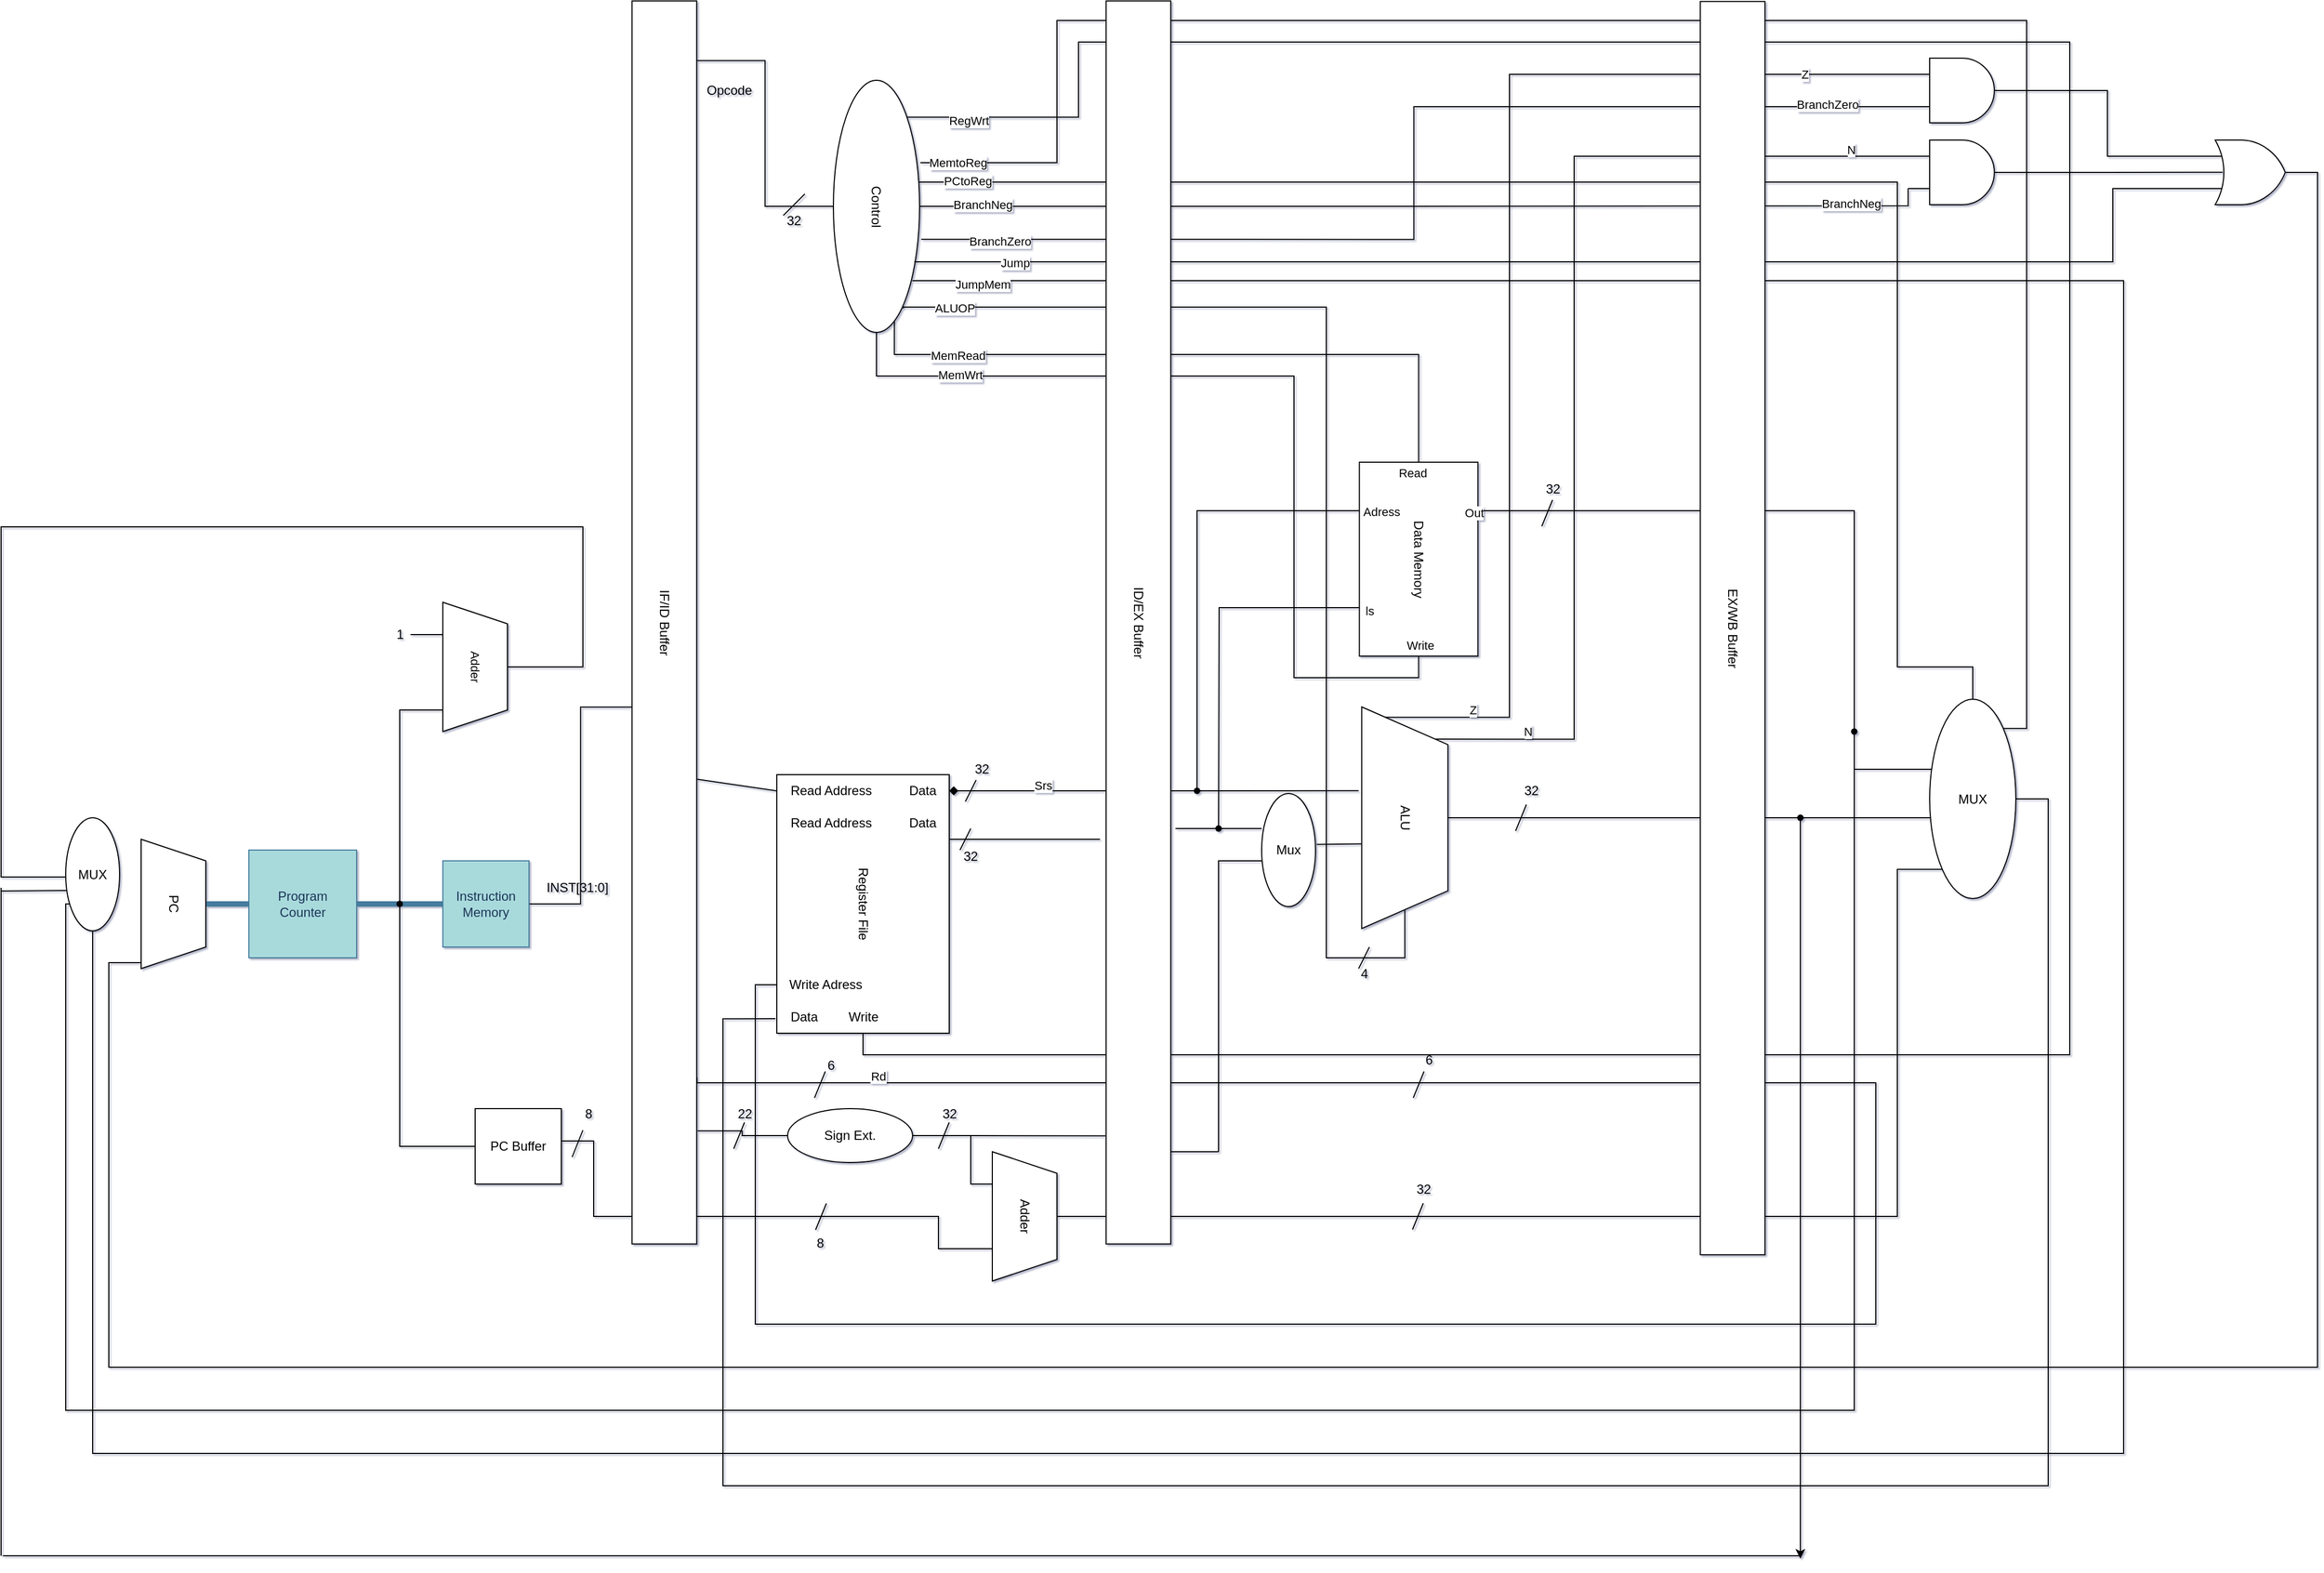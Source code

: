 <mxfile version="21.3.4" type="github" pages="2">
  <diagram name="Page-1" id="1LBmGXks68STnRNsD-n3">
    <mxGraphModel dx="574" dy="315" grid="1" gridSize="10" guides="1" tooltips="1" connect="1" arrows="1" fold="1" page="1" pageScale="1" pageWidth="2500" pageHeight="2500" background="none" math="0" shadow="1">
      <root>
        <mxCell id="0" />
        <mxCell id="1" parent="0" />
        <mxCell id="57" value="Data Memory" style="rounded=0;whiteSpace=wrap;html=1;rotation=90;" parent="1" vertex="1">
          <mxGeometry x="1305.71" y="730" width="180" height="110" as="geometry" />
        </mxCell>
        <mxCell id="84" style="edgeStyle=orthogonalEdgeStyle;rounded=0;html=1;exitX=0.75;exitY=1;exitDx=0;exitDy=0;startArrow=none;startFill=0;endArrow=none;endFill=0;" parent="1" source="57" edge="1">
          <mxGeometry relative="1" as="geometry">
            <mxPoint x="1210.0" y="1035" as="targetPoint" />
          </mxGeometry>
        </mxCell>
        <mxCell id="88" value="ls" style="edgeLabel;html=1;align=center;verticalAlign=middle;resizable=0;points=[];" parent="84" vertex="1" connectable="0">
          <mxGeometry x="-0.914" y="2" relative="1" as="geometry">
            <mxPoint x="24" y="1" as="offset" />
          </mxGeometry>
        </mxCell>
        <mxCell id="81" style="edgeStyle=orthogonalEdgeStyle;rounded=0;html=1;exitX=0.25;exitY=1;exitDx=0;exitDy=0;startArrow=none;startFill=0;endArrow=none;endFill=0;entryX=0.524;entryY=0.321;entryDx=0;entryDy=0;entryPerimeter=0;" parent="1" source="57" target="82" edge="1">
          <mxGeometry relative="1" as="geometry">
            <mxPoint x="1190" y="995" as="targetPoint" />
          </mxGeometry>
        </mxCell>
        <mxCell id="83" value="Adress" style="edgeLabel;html=1;align=center;verticalAlign=middle;resizable=0;points=[];" parent="81" vertex="1" connectable="0">
          <mxGeometry x="-0.843" y="1" relative="1" as="geometry">
            <mxPoint x="52" as="offset" />
          </mxGeometry>
        </mxCell>
        <mxCell id="78" style="edgeStyle=orthogonalEdgeStyle;rounded=0;html=1;exitX=0;exitY=0.5;exitDx=0;exitDy=0;entryX=0.952;entryY=0.292;entryDx=0;entryDy=0;entryPerimeter=0;startArrow=none;startFill=0;endArrow=none;endFill=0;" parent="1" source="57" target="38" edge="1">
          <mxGeometry relative="1" as="geometry">
            <Array as="points">
              <mxPoint x="1396" y="595" />
              <mxPoint x="909" y="595" />
            </Array>
          </mxGeometry>
        </mxCell>
        <mxCell id="79" value="MemRead" style="edgeLabel;html=1;align=center;verticalAlign=middle;resizable=0;points=[];" parent="78" vertex="1" connectable="0">
          <mxGeometry x="0.706" y="1" relative="1" as="geometry">
            <mxPoint as="offset" />
          </mxGeometry>
        </mxCell>
        <mxCell id="80" value="Read" style="edgeLabel;html=1;align=center;verticalAlign=middle;resizable=0;points=[];" parent="78" vertex="1" connectable="0">
          <mxGeometry x="-0.886" y="1" relative="1" as="geometry">
            <mxPoint x="-5" y="45" as="offset" />
          </mxGeometry>
        </mxCell>
        <mxCell id="68" style="edgeStyle=orthogonalEdgeStyle;rounded=0;html=1;entryX=1;entryY=0.5;entryDx=0;entryDy=0;startArrow=none;startFill=0;endArrow=none;endFill=0;" parent="1" source="57" target="38" edge="1">
          <mxGeometry relative="1" as="geometry">
            <Array as="points">
              <mxPoint x="1396" y="895" />
              <mxPoint x="1280" y="895" />
              <mxPoint x="1280" y="615" />
              <mxPoint x="892" y="615" />
            </Array>
          </mxGeometry>
        </mxCell>
        <mxCell id="70" value="Write" style="edgeLabel;html=1;align=center;verticalAlign=middle;resizable=0;points=[];" parent="68" vertex="1" connectable="0">
          <mxGeometry x="-0.772" y="-3" relative="1" as="geometry">
            <mxPoint x="77" y="-27" as="offset" />
          </mxGeometry>
        </mxCell>
        <mxCell id="71" value="MemWrt" style="edgeLabel;html=1;align=center;verticalAlign=middle;resizable=0;points=[];" parent="68" vertex="1" connectable="0">
          <mxGeometry x="0.681" y="-1" relative="1" as="geometry">
            <mxPoint x="-17" as="offset" />
          </mxGeometry>
        </mxCell>
        <mxCell id="4rD02qfj6Y5dj7e5C-z5-5" style="edgeStyle=orthogonalEdgeStyle;shape=connector;rounded=0;orthogonalLoop=1;jettySize=auto;html=1;entryX=0;entryY=0.5;entryDx=0;entryDy=0;labelBackgroundColor=none;strokeColor=#457B9D;strokeWidth=5;fontFamily=Helvetica;fontSize=11;fontColor=default;endArrow=none;endFill=0;targetPerimeterSpacing=0;" parent="1" source="4rD02qfj6Y5dj7e5C-z5-1" target="4rD02qfj6Y5dj7e5C-z5-4" edge="1">
          <mxGeometry relative="1" as="geometry" />
        </mxCell>
        <mxCell id="4rD02qfj6Y5dj7e5C-z5-1" value="Program&lt;br&gt;Counter" style="whiteSpace=wrap;html=1;aspect=fixed;labelBackgroundColor=none;fillColor=#A8DADC;strokeColor=#457B9D;fontColor=#1D3557;rounded=0;" parent="1" vertex="1">
          <mxGeometry x="310" y="1055" width="100" height="100" as="geometry" />
        </mxCell>
        <mxCell id="9" style="edgeStyle=orthogonalEdgeStyle;rounded=0;html=1;entryX=0.568;entryY=0.983;entryDx=0;entryDy=0;entryPerimeter=0;endArrow=none;endFill=0;" parent="1" source="4rD02qfj6Y5dj7e5C-z5-4" target="4" edge="1">
          <mxGeometry relative="1" as="geometry" />
        </mxCell>
        <mxCell id="4rD02qfj6Y5dj7e5C-z5-4" value="Instruction Memory" style="whiteSpace=wrap;html=1;aspect=fixed;labelBackgroundColor=none;fillColor=#A8DADC;strokeColor=#457B9D;fontColor=#1D3557;rounded=0;" parent="1" vertex="1">
          <mxGeometry x="490" y="1065" width="80" height="80" as="geometry" />
        </mxCell>
        <mxCell id="pCCQuz5BeW-1cVfvKqTz-3" style="edgeStyle=orthogonalEdgeStyle;shape=connector;rounded=0;orthogonalLoop=1;jettySize=auto;html=1;labelBackgroundColor=none;strokeColor=#457B9D;strokeWidth=5;fontFamily=Helvetica;fontSize=11;fontColor=default;endArrow=none;endFill=0;targetPerimeterSpacing=0;" parent="1" source="pCCQuz5BeW-1cVfvKqTz-1" target="4rD02qfj6Y5dj7e5C-z5-1" edge="1">
          <mxGeometry relative="1" as="geometry" />
        </mxCell>
        <mxCell id="172" style="edgeStyle=orthogonalEdgeStyle;rounded=0;html=1;exitX=0.5;exitY=1;exitDx=0;exitDy=0;entryX=0.795;entryY=0.083;entryDx=0;entryDy=0;entryPerimeter=0;startArrow=none;startFill=0;endArrow=none;endFill=0;" parent="1" source="OCQVSBN5SGutQGx8U0tS-206" target="38" edge="1">
          <mxGeometry relative="1" as="geometry">
            <Array as="points">
              <mxPoint x="165" y="1615" />
              <mxPoint x="2050" y="1615" />
              <mxPoint x="2050" y="527" />
            </Array>
          </mxGeometry>
        </mxCell>
        <mxCell id="173" value="JumpMem" style="edgeLabel;html=1;align=center;verticalAlign=middle;resizable=0;points=[];" parent="172" vertex="1" connectable="0">
          <mxGeometry x="0.972" y="3" relative="1" as="geometry">
            <mxPoint x="1" as="offset" />
          </mxGeometry>
        </mxCell>
        <mxCell id="200" style="edgeStyle=orthogonalEdgeStyle;rounded=0;html=1;exitX=1;exitY=0.75;exitDx=0;exitDy=0;entryX=1;entryY=0.5;entryDx=0;entryDy=0;entryPerimeter=0;startArrow=none;startFill=0;endArrow=none;endFill=0;" parent="1" source="pCCQuz5BeW-1cVfvKqTz-1" target="174" edge="1">
          <mxGeometry relative="1" as="geometry">
            <Array as="points">
              <mxPoint x="180" y="1160" />
              <mxPoint x="180" y="1535" />
              <mxPoint x="2230" y="1535" />
              <mxPoint x="2230" y="426" />
            </Array>
          </mxGeometry>
        </mxCell>
        <mxCell id="pCCQuz5BeW-1cVfvKqTz-1" value="PC" style="shape=trapezoid;perimeter=trapezoidPerimeter;whiteSpace=wrap;html=1;fixedSize=1;rotation=90;" parent="1" vertex="1">
          <mxGeometry x="180" y="1075" width="120" height="60" as="geometry" />
        </mxCell>
        <mxCell id="8" style="edgeStyle=orthogonalEdgeStyle;rounded=0;html=1;endArrow=none;endFill=0;" parent="1" source="pCCQuz5BeW-1cVfvKqTz-4" edge="1">
          <mxGeometry relative="1" as="geometry">
            <mxPoint x="450" y="1105" as="targetPoint" />
            <Array as="points">
              <mxPoint x="520" y="925" />
              <mxPoint x="450" y="925" />
            </Array>
          </mxGeometry>
        </mxCell>
        <mxCell id="pCCQuz5BeW-1cVfvKqTz-4" value="Adder" style="shape=trapezoid;perimeter=trapezoidPerimeter;whiteSpace=wrap;html=1;fixedSize=1;fontFamily=Helvetica;fontSize=11;fontColor=default;rotation=90;" parent="1" vertex="1">
          <mxGeometry x="460" y="855" width="120" height="60" as="geometry" />
        </mxCell>
        <mxCell id="10" style="edgeStyle=orthogonalEdgeStyle;rounded=0;html=1;endArrow=none;endFill=0;" parent="1" source="pCCQuz5BeW-1cVfvKqTz-4" edge="1">
          <mxGeometry relative="1" as="geometry">
            <Array as="points">
              <mxPoint x="620" y="885" />
              <mxPoint x="620" y="755" />
              <mxPoint x="80" y="755" />
              <mxPoint x="80" y="1080" />
            </Array>
            <mxPoint x="150" y="1080" as="targetPoint" />
          </mxGeometry>
        </mxCell>
        <mxCell id="90" style="edgeStyle=orthogonalEdgeStyle;rounded=0;html=1;exitX=1;exitY=0.5;exitDx=0;exitDy=0;entryX=0.905;entryY=0.188;entryDx=0;entryDy=0;startArrow=none;startFill=0;endArrow=none;endFill=0;entryPerimeter=0;" parent="1" source="sroX9kUymbMSvhH6OQYM-15" target="38" edge="1">
          <mxGeometry relative="1" as="geometry">
            <Array as="points">
              <mxPoint x="1383" y="1155" />
              <mxPoint x="1310" y="1155" />
              <mxPoint x="1310" y="551" />
            </Array>
          </mxGeometry>
        </mxCell>
        <mxCell id="92" value="ALUOP" style="edgeLabel;html=1;align=center;verticalAlign=middle;resizable=0;points=[];" parent="90" vertex="1" connectable="0">
          <mxGeometry x="0.913" y="1" relative="1" as="geometry">
            <mxPoint as="offset" />
          </mxGeometry>
        </mxCell>
        <mxCell id="sroX9kUymbMSvhH6OQYM-15" value="ALU" style="shape=trapezoid;perimeter=trapezoidPerimeter;whiteSpace=wrap;html=1;fixedSize=1;rotation=90;size=35;" parent="1" vertex="1">
          <mxGeometry x="1280" y="985" width="205.71" height="80" as="geometry" />
        </mxCell>
        <mxCell id="25" value="Register File" style="rounded=0;whiteSpace=wrap;html=1;rotation=90;" parent="1" vertex="1">
          <mxGeometry x="760" y="1025" width="240" height="160" as="geometry" />
        </mxCell>
        <mxCell id="26" value="Read Address" style="text;html=1;align=center;verticalAlign=middle;resizable=0;points=[];autosize=1;strokeColor=none;fillColor=none;" parent="1" vertex="1">
          <mxGeometry x="800" y="985" width="100" height="30" as="geometry" />
        </mxCell>
        <mxCell id="27" value="Read Address" style="text;html=1;align=center;verticalAlign=middle;resizable=0;points=[];autosize=1;strokeColor=none;fillColor=none;" parent="1" vertex="1">
          <mxGeometry x="800" y="1015" width="100" height="30" as="geometry" />
        </mxCell>
        <mxCell id="31" value="Data" style="text;html=1;align=center;verticalAlign=middle;resizable=0;points=[];autosize=1;strokeColor=none;fillColor=none;" parent="1" vertex="1">
          <mxGeometry x="800" y="1195" width="50" height="30" as="geometry" />
        </mxCell>
        <mxCell id="144" style="edgeStyle=orthogonalEdgeStyle;rounded=0;html=1;startArrow=none;startFill=0;endArrow=none;endFill=0;entryX=0.866;entryY=-0.004;entryDx=0;entryDy=0;entryPerimeter=0;" parent="1" source="32" target="4" edge="1">
          <mxGeometry relative="1" as="geometry">
            <mxPoint x="1160" y="1465" as="targetPoint" />
            <Array as="points">
              <mxPoint x="780" y="1180" />
              <mxPoint x="780" y="1495" />
              <mxPoint x="1820" y="1495" />
              <mxPoint x="1820" y="1271" />
            </Array>
          </mxGeometry>
        </mxCell>
        <mxCell id="145" value="Rd" style="edgeLabel;html=1;align=center;verticalAlign=middle;resizable=0;points=[];" parent="144" vertex="1" connectable="0">
          <mxGeometry x="0.873" y="2" relative="1" as="geometry">
            <mxPoint x="1" y="-8" as="offset" />
          </mxGeometry>
        </mxCell>
        <mxCell id="32" value="Write Adress" style="text;html=1;align=center;verticalAlign=middle;resizable=0;points=[];autosize=1;strokeColor=none;fillColor=none;" parent="1" vertex="1">
          <mxGeometry x="800" y="1165" width="90" height="30" as="geometry" />
        </mxCell>
        <mxCell id="198" style="edgeStyle=orthogonalEdgeStyle;rounded=0;html=1;startArrow=none;startFill=0;endArrow=none;endFill=0;entryX=0;entryY=0;entryDx=0;entryDy=0;" parent="1" source="33" target="38" edge="1">
          <mxGeometry relative="1" as="geometry">
            <mxPoint x="2119.2" y="505" as="targetPoint" />
            <Array as="points">
              <mxPoint x="880" y="1245" />
              <mxPoint x="2000" y="1245" />
              <mxPoint x="2000" y="305" />
              <mxPoint x="1080" y="305" />
              <mxPoint x="1080" y="375" />
            </Array>
          </mxGeometry>
        </mxCell>
        <mxCell id="199" value="RegWrt" style="edgeLabel;html=1;align=center;verticalAlign=middle;resizable=0;points=[];" parent="198" vertex="1" connectable="0">
          <mxGeometry x="0.965" y="3" relative="1" as="geometry">
            <mxPoint as="offset" />
          </mxGeometry>
        </mxCell>
        <mxCell id="33" value="Write" style="text;html=1;align=center;verticalAlign=middle;resizable=0;points=[];autosize=1;strokeColor=none;fillColor=none;" parent="1" vertex="1">
          <mxGeometry x="855" y="1195" width="50" height="30" as="geometry" />
        </mxCell>
        <mxCell id="44" style="edgeStyle=orthogonalEdgeStyle;rounded=0;html=1;endArrow=none;endFill=0;startArrow=diamond;startFill=1;entryX=0.378;entryY=1.036;entryDx=0;entryDy=0;entryPerimeter=0;" parent="1" source="34" target="sroX9kUymbMSvhH6OQYM-15" edge="1">
          <mxGeometry relative="1" as="geometry">
            <mxPoint x="1106" y="1000" as="targetPoint" />
          </mxGeometry>
        </mxCell>
        <mxCell id="45" value="Srs" style="edgeLabel;html=1;align=center;verticalAlign=middle;resizable=0;points=[];" parent="44" vertex="1" connectable="0">
          <mxGeometry x="0.218" relative="1" as="geometry">
            <mxPoint x="-145" y="-5" as="offset" />
          </mxGeometry>
        </mxCell>
        <mxCell id="34" value="Data&lt;br&gt;" style="text;html=1;align=center;verticalAlign=middle;resizable=0;points=[];autosize=1;strokeColor=none;fillColor=none;" parent="1" vertex="1">
          <mxGeometry x="910" y="985" width="50" height="30" as="geometry" />
        </mxCell>
        <mxCell id="35" value="Data&lt;br&gt;" style="text;html=1;align=center;verticalAlign=middle;resizable=0;points=[];autosize=1;strokeColor=none;fillColor=none;" parent="1" vertex="1">
          <mxGeometry x="910" y="1015" width="50" height="30" as="geometry" />
        </mxCell>
        <mxCell id="40" style="edgeStyle=orthogonalEdgeStyle;rounded=0;html=1;entryX=0.048;entryY=0.01;entryDx=0;entryDy=0;entryPerimeter=0;endArrow=none;endFill=0;" parent="1" source="38" target="4" edge="1">
          <mxGeometry relative="1" as="geometry" />
        </mxCell>
        <mxCell id="187" style="edgeStyle=orthogonalEdgeStyle;rounded=0;html=1;exitX=0.5;exitY=0;exitDx=0;exitDy=0;entryX=0;entryY=0.75;entryDx=0;entryDy=0;entryPerimeter=0;startArrow=none;startFill=0;endArrow=none;endFill=0;" parent="1" source="38" target="158" edge="1">
          <mxGeometry relative="1" as="geometry">
            <Array as="points">
              <mxPoint x="1391" y="457" />
              <mxPoint x="1850" y="457" />
            </Array>
          </mxGeometry>
        </mxCell>
        <mxCell id="188" value="BranchNeg" style="edgeLabel;html=1;align=center;verticalAlign=middle;resizable=0;points=[];" parent="187" vertex="1" connectable="0">
          <mxGeometry x="0.851" y="2" relative="1" as="geometry">
            <mxPoint as="offset" />
          </mxGeometry>
        </mxCell>
        <mxCell id="189" value="BranchNeg" style="edgeLabel;html=1;align=center;verticalAlign=middle;resizable=0;points=[];" parent="187" vertex="1" connectable="0">
          <mxGeometry x="-0.875" y="2" relative="1" as="geometry">
            <mxPoint as="offset" />
          </mxGeometry>
        </mxCell>
        <mxCell id="38" value="Control" style="ellipse;whiteSpace=wrap;html=1;rotation=90;" parent="1" vertex="1">
          <mxGeometry x="775.5" y="417.5" width="234" height="80" as="geometry" />
        </mxCell>
        <mxCell id="sroX9kUymbMSvhH6OQYM-38" value="" style="endArrow=none;html=1;entryX=0.004;entryY=0.503;entryDx=0;entryDy=0;entryPerimeter=0;exitX=0.626;exitY=0.007;exitDx=0;exitDy=0;exitPerimeter=0;" parent="1" source="4" target="26" edge="1">
          <mxGeometry width="50" height="50" relative="1" as="geometry">
            <mxPoint x="730" y="1000" as="sourcePoint" />
            <mxPoint x="810" y="925" as="targetPoint" />
          </mxGeometry>
        </mxCell>
        <mxCell id="sroX9kUymbMSvhH6OQYM-41" value="INST[31:0]" style="text;html=1;strokeColor=none;fillColor=none;align=center;verticalAlign=middle;whiteSpace=wrap;rounded=0;" parent="1" vertex="1">
          <mxGeometry x="580" y="1075" width="70" height="30" as="geometry" />
        </mxCell>
        <mxCell id="48" value="" style="endArrow=none;html=1;rounded=0;" parent="1" edge="1">
          <mxGeometry width="50" height="50" relative="1" as="geometry">
            <mxPoint x="975" y="1010" as="sourcePoint" />
            <mxPoint x="985" y="990" as="targetPoint" />
          </mxGeometry>
        </mxCell>
        <mxCell id="50" value="32" style="text;html=1;align=center;verticalAlign=middle;resizable=0;points=[];autosize=1;strokeColor=none;fillColor=none;" parent="1" vertex="1">
          <mxGeometry x="970" y="965" width="40" height="30" as="geometry" />
        </mxCell>
        <mxCell id="99" style="edgeStyle=orthogonalEdgeStyle;rounded=0;html=1;entryX=0;entryY=0.5;entryDx=0;entryDy=0;startArrow=none;startFill=0;endArrow=none;endFill=0;" parent="1" source="52" target="98" edge="1">
          <mxGeometry relative="1" as="geometry">
            <Array as="points">
              <mxPoint x="450" y="1330" />
            </Array>
          </mxGeometry>
        </mxCell>
        <mxCell id="52" value="" style="shape=waypoint;sketch=0;size=6;pointerEvents=1;points=[];fillColor=none;resizable=0;rotatable=0;perimeter=centerPerimeter;snapToPoint=1;" parent="1" vertex="1">
          <mxGeometry x="440" y="1095" width="20" height="20" as="geometry" />
        </mxCell>
        <mxCell id="54" value="" style="edgeStyle=none;orthogonalLoop=1;jettySize=auto;html=1;rounded=0;startArrow=none;startFill=0;endArrow=none;endFill=0;" parent="1" edge="1">
          <mxGeometry width="100" relative="1" as="geometry">
            <mxPoint x="460" y="855" as="sourcePoint" />
            <mxPoint x="490" y="855" as="targetPoint" />
            <Array as="points" />
          </mxGeometry>
        </mxCell>
        <mxCell id="55" value="1" style="text;html=1;align=center;verticalAlign=middle;resizable=0;points=[];autosize=1;strokeColor=none;fillColor=none;" parent="1" vertex="1">
          <mxGeometry x="435" y="840" width="30" height="30" as="geometry" />
        </mxCell>
        <mxCell id="sroX9kUymbMSvhH6OQYM-62" value="Opcode" style="text;html=1;strokeColor=none;fillColor=none;align=center;verticalAlign=middle;whiteSpace=wrap;rounded=0;fontSize=12;" parent="1" vertex="1">
          <mxGeometry x="726" y="335" width="60" height="30" as="geometry" />
        </mxCell>
        <mxCell id="sroX9kUymbMSvhH6OQYM-63" value="Mux" style="ellipse;whiteSpace=wrap;html=1;fontSize=12;" parent="1" vertex="1">
          <mxGeometry x="1250" y="1002.5" width="50" height="105" as="geometry" />
        </mxCell>
        <mxCell id="sroX9kUymbMSvhH6OQYM-64" value="" style="endArrow=none;html=1;fontSize=12;" parent="1" edge="1">
          <mxGeometry width="50" height="50" relative="1" as="geometry">
            <mxPoint x="960" y="1045" as="sourcePoint" />
            <mxPoint x="1100" y="1045" as="targetPoint" />
          </mxGeometry>
        </mxCell>
        <mxCell id="sroX9kUymbMSvhH6OQYM-66" value="" style="group" parent="1" connectable="0" vertex="1">
          <mxGeometry x="950" y="1046" width="60" height="30" as="geometry" />
        </mxCell>
        <mxCell id="sroX9kUymbMSvhH6OQYM-68" value="32" style="text;html=1;strokeColor=none;fillColor=none;align=center;verticalAlign=middle;whiteSpace=wrap;rounded=0;fontSize=12;" parent="sroX9kUymbMSvhH6OQYM-66" vertex="1">
          <mxGeometry width="60" height="30" as="geometry" />
        </mxCell>
        <mxCell id="sroX9kUymbMSvhH6OQYM-69" value="" style="endArrow=none;html=1;fontSize=12;startArrow=none;" parent="1" source="86" edge="1">
          <mxGeometry width="50" height="50" relative="1" as="geometry">
            <mxPoint x="1170" y="1035" as="sourcePoint" />
            <mxPoint x="1250" y="1035" as="targetPoint" />
          </mxGeometry>
        </mxCell>
        <mxCell id="sroX9kUymbMSvhH6OQYM-70" value="" style="endArrow=none;html=1;fontSize=12;" parent="1" edge="1">
          <mxGeometry width="50" height="50" relative="1" as="geometry">
            <mxPoint x="1160" y="1335" as="sourcePoint" />
            <mxPoint x="1210" y="1335" as="targetPoint" />
          </mxGeometry>
        </mxCell>
        <mxCell id="sroX9kUymbMSvhH6OQYM-71" value="" style="endArrow=none;html=1;fontSize=12;" parent="1" edge="1">
          <mxGeometry width="50" height="50" relative="1" as="geometry">
            <mxPoint x="1210" y="1335" as="sourcePoint" />
            <mxPoint x="1210" y="1064.456" as="targetPoint" />
          </mxGeometry>
        </mxCell>
        <mxCell id="sroX9kUymbMSvhH6OQYM-72" value="" style="endArrow=none;html=1;fontSize=12;entryX=0;entryY=0.595;entryDx=0;entryDy=0;entryPerimeter=0;" parent="1" target="sroX9kUymbMSvhH6OQYM-63" edge="1">
          <mxGeometry width="50" height="50" relative="1" as="geometry">
            <mxPoint x="1210" y="1065" as="sourcePoint" />
            <mxPoint x="1260" y="1015" as="targetPoint" />
          </mxGeometry>
        </mxCell>
        <mxCell id="sroX9kUymbMSvhH6OQYM-73" value="" style="endArrow=none;html=1;fontSize=12;exitX=1.02;exitY=0.45;exitDx=0;exitDy=0;exitPerimeter=0;entryX=0.618;entryY=1.005;entryDx=0;entryDy=0;entryPerimeter=0;" parent="1" source="sroX9kUymbMSvhH6OQYM-63" target="sroX9kUymbMSvhH6OQYM-15" edge="1">
          <mxGeometry width="50" height="50" relative="1" as="geometry">
            <mxPoint x="1300" y="1065" as="sourcePoint" />
            <mxPoint x="1340" y="1045" as="targetPoint" />
            <Array as="points" />
          </mxGeometry>
        </mxCell>
        <mxCell id="72" value="" style="group" parent="1" connectable="0" vertex="1">
          <mxGeometry x="786" y="456" width="60" height="30" as="geometry" />
        </mxCell>
        <mxCell id="73" value="" style="endArrow=none;html=1;" parent="72" edge="1">
          <mxGeometry width="50" height="50" relative="1" as="geometry">
            <mxPoint x="20" y="10" as="sourcePoint" />
            <mxPoint x="40" y="-10" as="targetPoint" />
            <Array as="points">
              <mxPoint x="30" />
            </Array>
          </mxGeometry>
        </mxCell>
        <mxCell id="74" value="32" style="text;html=1;strokeColor=none;fillColor=none;align=center;verticalAlign=middle;whiteSpace=wrap;rounded=0;fontSize=12;" parent="72" vertex="1">
          <mxGeometry width="60" height="30" as="geometry" />
        </mxCell>
        <mxCell id="82" value="" style="shape=waypoint;sketch=0;size=6;pointerEvents=1;points=[];fillColor=none;resizable=0;rotatable=0;perimeter=centerPerimeter;snapToPoint=1;" parent="1" vertex="1">
          <mxGeometry x="1180" y="990" width="20" height="20" as="geometry" />
        </mxCell>
        <mxCell id="87" value="" style="endArrow=none;html=1;fontSize=12;" parent="1" target="86" edge="1">
          <mxGeometry width="50" height="50" relative="1" as="geometry">
            <mxPoint x="1170.0" y="1035" as="sourcePoint" />
            <mxPoint x="1250.0" y="1035" as="targetPoint" />
          </mxGeometry>
        </mxCell>
        <mxCell id="86" value="" style="shape=waypoint;sketch=0;size=6;pointerEvents=1;points=[];fillColor=none;resizable=0;rotatable=0;perimeter=centerPerimeter;snapToPoint=1;" parent="1" vertex="1">
          <mxGeometry x="1200" y="1025" width="20" height="20" as="geometry" />
        </mxCell>
        <mxCell id="94" value="" style="endArrow=none;html=1;rounded=0;" parent="1" edge="1">
          <mxGeometry width="50" height="50" relative="1" as="geometry">
            <mxPoint x="970" y="1055" as="sourcePoint" />
            <mxPoint x="980" y="1035" as="targetPoint" />
          </mxGeometry>
        </mxCell>
        <mxCell id="96" value="" style="endArrow=none;html=1;rounded=0;" parent="1" edge="1">
          <mxGeometry width="50" height="50" relative="1" as="geometry">
            <mxPoint x="1340" y="1165" as="sourcePoint" />
            <mxPoint x="1350" y="1145" as="targetPoint" />
          </mxGeometry>
        </mxCell>
        <mxCell id="97" value="4" style="text;html=1;align=center;verticalAlign=middle;resizable=0;points=[];autosize=1;strokeColor=none;fillColor=none;" parent="1" vertex="1">
          <mxGeometry x="1330" y="1155" width="30" height="30" as="geometry" />
        </mxCell>
        <mxCell id="103" style="edgeStyle=orthogonalEdgeStyle;rounded=0;html=1;entryX=0.75;entryY=1;entryDx=0;entryDy=0;startArrow=none;startFill=0;endArrow=none;endFill=0;" parent="1" source="98" target="102" edge="1">
          <mxGeometry relative="1" as="geometry">
            <Array as="points">
              <mxPoint x="630" y="1325" />
              <mxPoint x="630" y="1395" />
              <mxPoint x="950" y="1395" />
              <mxPoint x="950" y="1425" />
            </Array>
          </mxGeometry>
        </mxCell>
        <mxCell id="98" value="PC Buffer" style="whiteSpace=wrap;html=1;" parent="1" vertex="1">
          <mxGeometry x="520" y="1295" width="80" height="70" as="geometry" />
        </mxCell>
        <mxCell id="113" style="edgeStyle=orthogonalEdgeStyle;rounded=0;html=1;exitX=0;exitY=0.5;exitDx=0;exitDy=0;entryX=0.909;entryY=-0.012;entryDx=0;entryDy=0;entryPerimeter=0;startArrow=none;startFill=0;endArrow=none;endFill=0;" parent="1" source="101" target="4" edge="1">
          <mxGeometry relative="1" as="geometry" />
        </mxCell>
        <mxCell id="101" value="Sign Ext." style="ellipse;whiteSpace=wrap;html=1;" parent="1" vertex="1">
          <mxGeometry x="810" y="1295" width="116" height="50" as="geometry" />
        </mxCell>
        <mxCell id="118" style="edgeStyle=orthogonalEdgeStyle;rounded=0;html=1;exitX=0.25;exitY=1;exitDx=0;exitDy=0;entryX=1;entryY=0.5;entryDx=0;entryDy=0;startArrow=none;startFill=0;endArrow=none;endFill=0;" parent="1" source="102" target="101" edge="1">
          <mxGeometry relative="1" as="geometry">
            <Array as="points">
              <mxPoint x="980" y="1365" />
              <mxPoint x="980" y="1320" />
            </Array>
          </mxGeometry>
        </mxCell>
        <mxCell id="127" style="edgeStyle=orthogonalEdgeStyle;rounded=0;html=1;exitX=0.5;exitY=0;exitDx=0;exitDy=0;startArrow=none;startFill=0;endArrow=none;endFill=0;entryX=0;entryY=1;entryDx=0;entryDy=0;" parent="1" source="102" target="130" edge="1">
          <mxGeometry relative="1" as="geometry">
            <mxPoint x="1610.0" y="1395.143" as="targetPoint" />
            <Array as="points">
              <mxPoint x="1840" y="1395" />
              <mxPoint x="1840" y="1072" />
            </Array>
          </mxGeometry>
        </mxCell>
        <mxCell id="102" value="Adder" style="shape=trapezoid;perimeter=trapezoidPerimeter;whiteSpace=wrap;html=1;fixedSize=1;rotation=90;" parent="1" vertex="1">
          <mxGeometry x="970" y="1365" width="120" height="60" as="geometry" />
        </mxCell>
        <mxCell id="106" value="" style="endArrow=none;html=1;rounded=0;" parent="1" edge="1">
          <mxGeometry width="50" height="50" relative="1" as="geometry">
            <mxPoint x="610" y="1340" as="sourcePoint" />
            <mxPoint x="620" y="1315" as="targetPoint" />
          </mxGeometry>
        </mxCell>
        <mxCell id="107" value="8" style="text;html=1;align=center;verticalAlign=middle;resizable=0;points=[];autosize=1;strokeColor=none;fillColor=none;" parent="1" vertex="1">
          <mxGeometry x="610" y="1285" width="30" height="30" as="geometry" />
        </mxCell>
        <mxCell id="108" value="" style="endArrow=none;html=1;rounded=0;" parent="1" edge="1">
          <mxGeometry width="50" height="50" relative="1" as="geometry">
            <mxPoint x="836" y="1407.5" as="sourcePoint" />
            <mxPoint x="846" y="1383" as="targetPoint" />
          </mxGeometry>
        </mxCell>
        <mxCell id="109" value="8" style="text;html=1;align=center;verticalAlign=middle;resizable=0;points=[];autosize=1;strokeColor=none;fillColor=none;" parent="1" vertex="1">
          <mxGeometry x="825" y="1405" width="30" height="30" as="geometry" />
        </mxCell>
        <mxCell id="114" value="" style="endArrow=none;html=1;rounded=0;" parent="1" edge="1">
          <mxGeometry width="50" height="50" relative="1" as="geometry">
            <mxPoint x="760" y="1332.25" as="sourcePoint" />
            <mxPoint x="770" y="1307.75" as="targetPoint" />
          </mxGeometry>
        </mxCell>
        <mxCell id="116" value="22" style="text;html=1;align=center;verticalAlign=middle;resizable=0;points=[];autosize=1;strokeColor=none;fillColor=none;" parent="1" vertex="1">
          <mxGeometry x="750" y="1285" width="40" height="30" as="geometry" />
        </mxCell>
        <mxCell id="119" value="" style="endArrow=none;html=1;rounded=0;" parent="1" edge="1">
          <mxGeometry width="50" height="50" relative="1" as="geometry">
            <mxPoint x="950" y="1332.25" as="sourcePoint" />
            <mxPoint x="960" y="1307.75" as="targetPoint" />
          </mxGeometry>
        </mxCell>
        <mxCell id="120" value="32" style="text;html=1;align=center;verticalAlign=middle;resizable=0;points=[];autosize=1;strokeColor=none;fillColor=none;" parent="1" vertex="1">
          <mxGeometry x="940" y="1285" width="40" height="30" as="geometry" />
        </mxCell>
        <mxCell id="123" value="" style="endArrow=none;html=1;" parent="1" edge="1">
          <mxGeometry width="50" height="50" relative="1" as="geometry">
            <mxPoint x="1881" y="1556" as="sourcePoint" />
            <mxPoint x="1881" y="1556" as="targetPoint" />
          </mxGeometry>
        </mxCell>
        <mxCell id="135" style="edgeStyle=orthogonalEdgeStyle;rounded=0;html=1;exitX=0;exitY=0;exitDx=0;exitDy=0;entryX=0.25;entryY=0;entryDx=0;entryDy=0;startArrow=none;startFill=0;endArrow=none;endFill=0;" parent="1" source="130" target="57" edge="1">
          <mxGeometry relative="1" as="geometry">
            <Array as="points">
              <mxPoint x="1882" y="980" />
              <mxPoint x="1800" y="980" />
              <mxPoint x="1800" y="740" />
            </Array>
          </mxGeometry>
        </mxCell>
        <mxCell id="137" value="Out" style="edgeLabel;html=1;align=center;verticalAlign=middle;resizable=0;points=[];" parent="135" vertex="1" connectable="0">
          <mxGeometry x="0.807" y="2" relative="1" as="geometry">
            <mxPoint x="-72" as="offset" />
          </mxGeometry>
        </mxCell>
        <mxCell id="136" style="edgeStyle=orthogonalEdgeStyle;rounded=0;html=1;entryX=0.5;entryY=0;entryDx=0;entryDy=0;startArrow=none;startFill=0;endArrow=none;endFill=0;" parent="1" source="130" target="sroX9kUymbMSvhH6OQYM-15" edge="1">
          <mxGeometry relative="1" as="geometry">
            <Array as="points">
              <mxPoint x="1810" y="1025" />
              <mxPoint x="1810" y="1025" />
            </Array>
          </mxGeometry>
        </mxCell>
        <mxCell id="156" style="edgeStyle=orthogonalEdgeStyle;rounded=0;html=1;exitX=1;exitY=0.5;exitDx=0;exitDy=0;startArrow=none;startFill=0;endArrow=none;endFill=0;entryX=-0.026;entryY=0.552;entryDx=0;entryDy=0;entryPerimeter=0;" parent="1" source="130" target="31" edge="1">
          <mxGeometry relative="1" as="geometry">
            <mxPoint x="980" y="1775" as="targetPoint" />
            <Array as="points">
              <mxPoint x="1980" y="1007" />
              <mxPoint x="1980" y="1645" />
              <mxPoint x="750" y="1645" />
              <mxPoint x="750" y="1212" />
            </Array>
          </mxGeometry>
        </mxCell>
        <mxCell id="190" style="edgeStyle=orthogonalEdgeStyle;rounded=0;html=1;exitX=0.5;exitY=0;exitDx=0;exitDy=0;startArrow=none;startFill=0;endArrow=none;endFill=0;" parent="1" source="130" edge="1">
          <mxGeometry relative="1" as="geometry">
            <mxPoint x="932" y="435" as="targetPoint" />
            <Array as="points">
              <mxPoint x="1910" y="885" />
              <mxPoint x="1840" y="885" />
              <mxPoint x="1840" y="435" />
              <mxPoint x="932" y="435" />
            </Array>
          </mxGeometry>
        </mxCell>
        <mxCell id="194" value="PCtoReg" style="edgeLabel;html=1;align=center;verticalAlign=middle;resizable=0;points=[];" parent="190" vertex="1" connectable="0">
          <mxGeometry x="0.938" y="-1" relative="1" as="geometry">
            <mxPoint as="offset" />
          </mxGeometry>
        </mxCell>
        <mxCell id="195" style="edgeStyle=orthogonalEdgeStyle;rounded=0;html=1;exitX=1;exitY=0;exitDx=0;exitDy=0;entryX=0.327;entryY=-0.009;entryDx=0;entryDy=0;entryPerimeter=0;startArrow=none;startFill=0;endArrow=none;endFill=0;" parent="1" source="130" target="38" edge="1">
          <mxGeometry relative="1" as="geometry">
            <Array as="points">
              <mxPoint x="1960" y="942" />
              <mxPoint x="1960" y="285" />
              <mxPoint x="1060" y="285" />
              <mxPoint x="1060" y="417" />
            </Array>
          </mxGeometry>
        </mxCell>
        <mxCell id="197" value="MemtoReg" style="edgeLabel;html=1;align=center;verticalAlign=middle;resizable=0;points=[];" parent="195" vertex="1" connectable="0">
          <mxGeometry x="0.963" relative="1" as="geometry">
            <mxPoint as="offset" />
          </mxGeometry>
        </mxCell>
        <mxCell id="130" value="MUX" style="ellipse;whiteSpace=wrap;html=1;" parent="1" vertex="1">
          <mxGeometry x="1870" y="915" width="80" height="185" as="geometry" />
        </mxCell>
        <mxCell id="140" style="edgeStyle=orthogonalEdgeStyle;rounded=0;html=1;entryX=0;entryY=1;entryDx=0;entryDy=0;startArrow=none;startFill=0;endArrow=none;endFill=0;" parent="1" source="139" target="OCQVSBN5SGutQGx8U0tS-206" edge="1">
          <mxGeometry relative="1" as="geometry">
            <Array as="points">
              <mxPoint x="1800" y="1575" />
              <mxPoint x="140" y="1575" />
              <mxPoint x="140" y="1105" />
              <mxPoint x="150" y="1105" />
            </Array>
          </mxGeometry>
        </mxCell>
        <mxCell id="139" value="" style="shape=waypoint;sketch=0;size=6;pointerEvents=1;points=[];fillColor=none;resizable=0;rotatable=0;perimeter=centerPerimeter;snapToPoint=1;" parent="1" vertex="1">
          <mxGeometry x="1790" y="935" width="20" height="20" as="geometry" />
        </mxCell>
        <mxCell id="OCQVSBN5SGutQGx8U0tS-202" style="edgeStyle=orthogonalEdgeStyle;rounded=0;orthogonalLoop=1;jettySize=auto;html=1;" edge="1" parent="1" source="141">
          <mxGeometry relative="1" as="geometry">
            <mxPoint x="1750" y="1712.759" as="targetPoint" />
          </mxGeometry>
        </mxCell>
        <mxCell id="141" value="" style="shape=waypoint;sketch=0;size=6;pointerEvents=1;points=[];fillColor=none;resizable=0;rotatable=0;perimeter=centerPerimeter;snapToPoint=1;" parent="1" vertex="1">
          <mxGeometry x="1740" y="1015" width="20" height="20" as="geometry" />
        </mxCell>
        <mxCell id="146" value="" style="endArrow=none;html=1;rounded=0;" parent="1" edge="1">
          <mxGeometry width="50" height="50" relative="1" as="geometry">
            <mxPoint x="835.0" y="1285.0" as="sourcePoint" />
            <mxPoint x="845.0" y="1260.5" as="targetPoint" />
          </mxGeometry>
        </mxCell>
        <mxCell id="147" value="6" style="text;html=1;align=center;verticalAlign=middle;resizable=0;points=[];autosize=1;strokeColor=none;fillColor=none;" parent="1" vertex="1">
          <mxGeometry x="835" y="1240" width="30" height="30" as="geometry" />
        </mxCell>
        <mxCell id="148" value="" style="endArrow=none;html=1;rounded=0;" parent="1" edge="1">
          <mxGeometry width="50" height="50" relative="1" as="geometry">
            <mxPoint x="1390.71" y="1285.0" as="sourcePoint" />
            <mxPoint x="1400.71" y="1260.5" as="targetPoint" />
          </mxGeometry>
        </mxCell>
        <mxCell id="149" value="6" style="text;html=1;align=center;verticalAlign=middle;resizable=0;points=[];autosize=1;strokeColor=none;fillColor=none;" parent="1" vertex="1">
          <mxGeometry x="1390" y="1235" width="30" height="30" as="geometry" />
        </mxCell>
        <mxCell id="150" value="" style="endArrow=none;html=1;rounded=0;" parent="1" edge="1">
          <mxGeometry width="50" height="50" relative="1" as="geometry">
            <mxPoint x="1390.0" y="1407.25" as="sourcePoint" />
            <mxPoint x="1400.0" y="1382.75" as="targetPoint" />
          </mxGeometry>
        </mxCell>
        <mxCell id="151" value="32" style="text;html=1;align=center;verticalAlign=middle;resizable=0;points=[];autosize=1;strokeColor=none;fillColor=none;" parent="1" vertex="1">
          <mxGeometry x="1380" y="1355" width="40" height="30" as="geometry" />
        </mxCell>
        <mxCell id="152" value="" style="endArrow=none;html=1;rounded=0;" parent="1" edge="1">
          <mxGeometry width="50" height="50" relative="1" as="geometry">
            <mxPoint x="1485.71" y="1037.25" as="sourcePoint" />
            <mxPoint x="1495.71" y="1012.75" as="targetPoint" />
          </mxGeometry>
        </mxCell>
        <mxCell id="153" value="32" style="text;html=1;align=center;verticalAlign=middle;resizable=0;points=[];autosize=1;strokeColor=none;fillColor=none;" parent="1" vertex="1">
          <mxGeometry x="1480" y="985" width="40" height="30" as="geometry" />
        </mxCell>
        <mxCell id="154" value="" style="endArrow=none;html=1;rounded=0;" parent="1" edge="1">
          <mxGeometry width="50" height="50" relative="1" as="geometry">
            <mxPoint x="1510.0" y="754.5" as="sourcePoint" />
            <mxPoint x="1520.0" y="730" as="targetPoint" />
          </mxGeometry>
        </mxCell>
        <mxCell id="155" value="32" style="text;html=1;align=center;verticalAlign=middle;resizable=0;points=[];autosize=1;strokeColor=none;fillColor=none;" parent="1" vertex="1">
          <mxGeometry x="1500" y="705" width="40" height="30" as="geometry" />
        </mxCell>
        <mxCell id="168" style="edgeStyle=orthogonalEdgeStyle;rounded=0;html=1;exitX=0;exitY=0.25;exitDx=0;exitDy=0;exitPerimeter=0;entryX=0;entryY=0;entryDx=0;entryDy=0;startArrow=none;startFill=0;endArrow=none;endFill=0;" parent="1" source="158" target="sroX9kUymbMSvhH6OQYM-15" edge="1">
          <mxGeometry relative="1" as="geometry">
            <Array as="points">
              <mxPoint x="1540" y="411" />
              <mxPoint x="1540" y="952" />
            </Array>
          </mxGeometry>
        </mxCell>
        <mxCell id="169" value="N" style="edgeLabel;html=1;align=center;verticalAlign=middle;resizable=0;points=[];" parent="168" vertex="1" connectable="0">
          <mxGeometry x="0.823" y="-3" relative="1" as="geometry">
            <mxPoint x="-1" y="-4" as="offset" />
          </mxGeometry>
        </mxCell>
        <mxCell id="170" value="N" style="edgeLabel;html=1;align=center;verticalAlign=middle;resizable=0;points=[];" parent="168" vertex="1" connectable="0">
          <mxGeometry x="-0.891" y="2" relative="1" as="geometry">
            <mxPoint y="-8" as="offset" />
          </mxGeometry>
        </mxCell>
        <mxCell id="193" style="edgeStyle=orthogonalEdgeStyle;rounded=0;html=1;exitX=1;exitY=0.5;exitDx=0;exitDy=0;exitPerimeter=0;entryX=0.22;entryY=0.497;entryDx=0;entryDy=0;entryPerimeter=0;startArrow=none;startFill=0;endArrow=none;endFill=0;" parent="1" source="158" target="174" edge="1">
          <mxGeometry relative="1" as="geometry" />
        </mxCell>
        <mxCell id="158" value="" style="verticalLabelPosition=bottom;shadow=0;dashed=0;align=center;html=1;verticalAlign=top;shape=mxgraph.electrical.logic_gates.logic_gate;operation=and;" parent="1" vertex="1">
          <mxGeometry x="1850" y="396" width="100" height="60" as="geometry" />
        </mxCell>
        <mxCell id="164" style="edgeStyle=orthogonalEdgeStyle;rounded=0;html=1;exitX=0;exitY=0.25;exitDx=0;exitDy=0;exitPerimeter=0;entryX=0;entryY=0.75;entryDx=0;entryDy=0;startArrow=none;startFill=0;endArrow=none;endFill=0;" parent="1" source="159" target="sroX9kUymbMSvhH6OQYM-15" edge="1">
          <mxGeometry relative="1" as="geometry">
            <Array as="points">
              <mxPoint x="1480" y="335" />
              <mxPoint x="1480" y="932" />
            </Array>
          </mxGeometry>
        </mxCell>
        <mxCell id="165" value="Z" style="edgeLabel;html=1;align=center;verticalAlign=middle;resizable=0;points=[];" parent="164" vertex="1" connectable="0">
          <mxGeometry x="-0.823" y="2" relative="1" as="geometry">
            <mxPoint y="-2" as="offset" />
          </mxGeometry>
        </mxCell>
        <mxCell id="167" value="Z" style="edgeLabel;html=1;align=center;verticalAlign=middle;resizable=0;points=[];" parent="164" vertex="1" connectable="0">
          <mxGeometry x="0.849" y="6" relative="1" as="geometry">
            <mxPoint y="-13" as="offset" />
          </mxGeometry>
        </mxCell>
        <mxCell id="182" style="edgeStyle=orthogonalEdgeStyle;rounded=0;html=1;exitX=0;exitY=0.75;exitDx=0;exitDy=0;exitPerimeter=0;entryX=0.631;entryY=-0.019;entryDx=0;entryDy=0;entryPerimeter=0;startArrow=none;startFill=0;endArrow=none;endFill=0;" parent="1" source="159" target="38" edge="1">
          <mxGeometry relative="1" as="geometry" />
        </mxCell>
        <mxCell id="183" value="BranchZero" style="edgeLabel;html=1;align=center;verticalAlign=middle;resizable=0;points=[];" parent="182" vertex="1" connectable="0">
          <mxGeometry x="0.86" y="2" relative="1" as="geometry">
            <mxPoint as="offset" />
          </mxGeometry>
        </mxCell>
        <mxCell id="186" value="BranchZero" style="edgeLabel;html=1;align=center;verticalAlign=middle;resizable=0;points=[];" parent="182" vertex="1" connectable="0">
          <mxGeometry x="-0.855" y="-2" relative="1" as="geometry">
            <mxPoint as="offset" />
          </mxGeometry>
        </mxCell>
        <mxCell id="185" style="edgeStyle=orthogonalEdgeStyle;rounded=0;html=1;exitX=1;exitY=0.5;exitDx=0;exitDy=0;exitPerimeter=0;entryX=0;entryY=0.25;entryDx=0;entryDy=0;entryPerimeter=0;startArrow=none;startFill=0;endArrow=none;endFill=0;" parent="1" source="159" target="174" edge="1">
          <mxGeometry relative="1" as="geometry" />
        </mxCell>
        <mxCell id="159" value="" style="verticalLabelPosition=bottom;shadow=0;dashed=0;align=center;html=1;verticalAlign=top;shape=mxgraph.electrical.logic_gates.logic_gate;operation=and;" parent="1" vertex="1">
          <mxGeometry x="1850" y="320" width="100" height="60" as="geometry" />
        </mxCell>
        <mxCell id="180" style="edgeStyle=orthogonalEdgeStyle;rounded=0;html=1;exitX=0;exitY=0.75;exitDx=0;exitDy=0;exitPerimeter=0;entryX=0.72;entryY=0.061;entryDx=0;entryDy=0;entryPerimeter=0;startArrow=none;startFill=0;endArrow=none;endFill=0;" parent="1" source="174" target="38" edge="1">
          <mxGeometry relative="1" as="geometry">
            <Array as="points">
              <mxPoint x="2040" y="441" />
              <mxPoint x="2040" y="509" />
            </Array>
          </mxGeometry>
        </mxCell>
        <mxCell id="181" value="Jump" style="edgeLabel;html=1;align=center;verticalAlign=middle;resizable=0;points=[];" parent="180" vertex="1" connectable="0">
          <mxGeometry x="0.852" y="1" relative="1" as="geometry">
            <mxPoint as="offset" />
          </mxGeometry>
        </mxCell>
        <mxCell id="174" value="" style="verticalLabelPosition=bottom;shadow=0;dashed=0;align=center;html=1;verticalAlign=top;shape=mxgraph.electrical.logic_gates.logic_gate;operation=or;" parent="1" vertex="1">
          <mxGeometry x="2120" y="396" width="100" height="60" as="geometry" />
        </mxCell>
        <mxCell id="OCQVSBN5SGutQGx8U0tS-203" value="" style="endArrow=none;html=1;rounded=0;" edge="1" parent="1">
          <mxGeometry width="50" height="50" relative="1" as="geometry">
            <mxPoint x="81.724" y="1710" as="sourcePoint" />
            <mxPoint x="1750" y="1710" as="targetPoint" />
          </mxGeometry>
        </mxCell>
        <mxCell id="OCQVSBN5SGutQGx8U0tS-204" value="" style="endArrow=none;html=1;rounded=0;" edge="1" parent="1">
          <mxGeometry width="50" height="50" relative="1" as="geometry">
            <mxPoint x="80" y="1710" as="sourcePoint" />
            <mxPoint x="80" y="1090" as="targetPoint" />
          </mxGeometry>
        </mxCell>
        <mxCell id="OCQVSBN5SGutQGx8U0tS-205" value="" style="endArrow=none;html=1;rounded=0;entryX=0.025;entryY=0.643;entryDx=0;entryDy=0;entryPerimeter=0;" edge="1" parent="1" target="OCQVSBN5SGutQGx8U0tS-206">
          <mxGeometry width="50" height="50" relative="1" as="geometry">
            <mxPoint x="80" y="1093" as="sourcePoint" />
            <mxPoint x="150" y="1110" as="targetPoint" />
          </mxGeometry>
        </mxCell>
        <mxCell id="OCQVSBN5SGutQGx8U0tS-206" value="MUX" style="ellipse;whiteSpace=wrap;html=1;" vertex="1" parent="1">
          <mxGeometry x="140" y="1025" width="50" height="105" as="geometry" />
        </mxCell>
        <mxCell id="41" value="ID/EX Buffer" style="rounded=0;whiteSpace=wrap;html=1;rotation=90;" parent="1" vertex="1">
          <mxGeometry x="558.75" y="813.75" width="1153.75" height="60" as="geometry" />
        </mxCell>
        <mxCell id="56" value="EX/WB Buffer" style="rounded=0;whiteSpace=wrap;html=1;rotation=90;" parent="1" vertex="1">
          <mxGeometry x="1105.5" y="819" width="1163.25" height="60" as="geometry" />
        </mxCell>
        <mxCell id="4" value="IF/ID Buffer" style="rounded=0;whiteSpace=wrap;html=1;rotation=90;" parent="1" vertex="1">
          <mxGeometry x="118.75" y="813.75" width="1153.75" height="60" as="geometry" />
        </mxCell>
        <mxCell id="OCQVSBN5SGutQGx8U0tS-208" value="" style="endArrow=none;html=1;rounded=0;entryX=0.913;entryY=1.011;entryDx=0;entryDy=0;entryPerimeter=0;" edge="1" parent="1" target="41">
          <mxGeometry width="50" height="50" relative="1" as="geometry">
            <mxPoint x="980" y="1320" as="sourcePoint" />
            <mxPoint x="1030" y="1270" as="targetPoint" />
          </mxGeometry>
        </mxCell>
      </root>
    </mxGraphModel>
  </diagram>
  <diagram id="5vDXDntoqk8RWN9FRXT5" name="Page-2">
    <mxGraphModel grid="1" page="1" gridSize="11" guides="1" tooltips="1" connect="1" arrows="1" fold="1" pageScale="1" pageWidth="850" pageHeight="1100" math="0" shadow="0">
      <root>
        <mxCell id="0" />
        <mxCell id="1" parent="0" />
        <mxCell id="4r1Htyij3k0bqlRvTzK2-156" value="" style="shape=table;startSize=0;container=1;collapsible=0;childLayout=tableLayout;" vertex="1" parent="1">
          <mxGeometry x="-110" y="264" width="660" height="599" as="geometry" />
        </mxCell>
        <mxCell id="4r1Htyij3k0bqlRvTzK2-157" value="" style="shape=tableRow;horizontal=0;startSize=0;swimlaneHead=0;swimlaneBody=0;top=0;left=0;bottom=0;right=0;collapsible=0;dropTarget=0;fillColor=none;points=[[0,0.5],[1,0.5]];portConstraint=eastwest;" vertex="1" parent="4r1Htyij3k0bqlRvTzK2-156">
          <mxGeometry width="660" height="40" as="geometry" />
        </mxCell>
        <mxCell id="4r1Htyij3k0bqlRvTzK2-158" value="0" style="shape=partialRectangle;html=1;whiteSpace=wrap;connectable=0;overflow=hidden;fillColor=none;top=0;left=0;bottom=0;right=0;pointerEvents=1;" vertex="1" parent="4r1Htyij3k0bqlRvTzK2-157">
          <mxGeometry width="60" height="40" as="geometry">
            <mxRectangle width="60" height="40" as="alternateBounds" />
          </mxGeometry>
        </mxCell>
        <mxCell id="4r1Htyij3k0bqlRvTzK2-159" value="regWrite" style="shape=partialRectangle;html=1;whiteSpace=wrap;connectable=0;overflow=hidden;fillColor=none;top=0;left=0;bottom=0;right=0;pointerEvents=1;" vertex="1" parent="4r1Htyij3k0bqlRvTzK2-157">
          <mxGeometry x="60" width="60" height="40" as="geometry">
            <mxRectangle width="60" height="40" as="alternateBounds" />
          </mxGeometry>
        </mxCell>
        <mxCell id="4r1Htyij3k0bqlRvTzK2-160" value="memToReg" style="shape=partialRectangle;html=1;whiteSpace=wrap;connectable=0;overflow=hidden;fillColor=none;top=0;left=0;bottom=0;right=0;pointerEvents=1;" vertex="1" parent="4r1Htyij3k0bqlRvTzK2-157">
          <mxGeometry x="120" width="60" height="40" as="geometry">
            <mxRectangle width="60" height="40" as="alternateBounds" />
          </mxGeometry>
        </mxCell>
        <mxCell id="4r1Htyij3k0bqlRvTzK2-161" value="PCtoReg" style="shape=partialRectangle;html=1;whiteSpace=wrap;connectable=0;overflow=hidden;fillColor=none;top=0;left=0;bottom=0;right=0;pointerEvents=1;" vertex="1" parent="4r1Htyij3k0bqlRvTzK2-157">
          <mxGeometry x="180" width="60" height="40" as="geometry">
            <mxRectangle width="60" height="40" as="alternateBounds" />
          </mxGeometry>
        </mxCell>
        <mxCell id="4r1Htyij3k0bqlRvTzK2-162" value="branchN" style="shape=partialRectangle;html=1;whiteSpace=wrap;connectable=0;overflow=hidden;fillColor=none;top=0;left=0;bottom=0;right=0;pointerEvents=1;" vertex="1" parent="4r1Htyij3k0bqlRvTzK2-157">
          <mxGeometry x="240" width="60" height="40" as="geometry">
            <mxRectangle width="60" height="40" as="alternateBounds" />
          </mxGeometry>
        </mxCell>
        <mxCell id="4r1Htyij3k0bqlRvTzK2-163" value="branchZ" style="shape=partialRectangle;html=1;whiteSpace=wrap;connectable=0;overflow=hidden;fillColor=none;top=0;left=0;bottom=0;right=0;pointerEvents=1;" vertex="1" parent="4r1Htyij3k0bqlRvTzK2-157">
          <mxGeometry x="300" width="60" height="40" as="geometry">
            <mxRectangle width="60" height="40" as="alternateBounds" />
          </mxGeometry>
        </mxCell>
        <mxCell id="4r1Htyij3k0bqlRvTzK2-164" value="Jump" style="shape=partialRectangle;html=1;whiteSpace=wrap;connectable=0;overflow=hidden;fillColor=none;top=0;left=0;bottom=0;right=0;pointerEvents=1;" vertex="1" parent="4r1Htyij3k0bqlRvTzK2-157">
          <mxGeometry x="360" width="60" height="40" as="geometry">
            <mxRectangle width="60" height="40" as="alternateBounds" />
          </mxGeometry>
        </mxCell>
        <mxCell id="4r1Htyij3k0bqlRvTzK2-165" value="jumpMem" style="shape=partialRectangle;html=1;whiteSpace=wrap;connectable=0;overflow=hidden;fillColor=none;top=0;left=0;bottom=0;right=0;pointerEvents=1;" vertex="1" parent="4r1Htyij3k0bqlRvTzK2-157">
          <mxGeometry x="420" width="60" height="40" as="geometry">
            <mxRectangle width="60" height="40" as="alternateBounds" />
          </mxGeometry>
        </mxCell>
        <mxCell id="4r1Htyij3k0bqlRvTzK2-166" value="memRead" style="shape=partialRectangle;html=1;whiteSpace=wrap;connectable=0;overflow=hidden;fillColor=none;top=0;left=0;bottom=0;right=0;pointerEvents=1;" vertex="1" parent="4r1Htyij3k0bqlRvTzK2-157">
          <mxGeometry x="480" width="60" height="40" as="geometry">
            <mxRectangle width="60" height="40" as="alternateBounds" />
          </mxGeometry>
        </mxCell>
        <mxCell id="4r1Htyij3k0bqlRvTzK2-167" value="memWrite" style="shape=partialRectangle;html=1;whiteSpace=wrap;connectable=0;overflow=hidden;fillColor=none;top=0;left=0;bottom=0;right=0;pointerEvents=1;" vertex="1" parent="4r1Htyij3k0bqlRvTzK2-157">
          <mxGeometry x="540" width="60" height="40" as="geometry">
            <mxRectangle width="60" height="40" as="alternateBounds" />
          </mxGeometry>
        </mxCell>
        <mxCell id="4r1Htyij3k0bqlRvTzK2-168" value="aluOP" style="shape=partialRectangle;html=1;whiteSpace=wrap;connectable=0;overflow=hidden;fillColor=none;top=0;left=0;bottom=0;right=0;pointerEvents=1;" vertex="1" parent="4r1Htyij3k0bqlRvTzK2-157">
          <mxGeometry x="600" width="60" height="40" as="geometry">
            <mxRectangle width="60" height="40" as="alternateBounds" />
          </mxGeometry>
        </mxCell>
        <mxCell id="4r1Htyij3k0bqlRvTzK2-169" value="" style="shape=tableRow;horizontal=0;startSize=0;swimlaneHead=0;swimlaneBody=0;top=0;left=0;bottom=0;right=0;collapsible=0;dropTarget=0;fillColor=none;points=[[0,0.5],[1,0.5]];portConstraint=eastwest;" vertex="1" parent="4r1Htyij3k0bqlRvTzK2-156">
          <mxGeometry y="40" width="660" height="40" as="geometry" />
        </mxCell>
        <mxCell id="4r1Htyij3k0bqlRvTzK2-170" value="NOP" style="shape=partialRectangle;html=1;whiteSpace=wrap;connectable=0;overflow=hidden;fillColor=none;top=0;left=0;bottom=0;right=0;pointerEvents=1;" vertex="1" parent="4r1Htyij3k0bqlRvTzK2-169">
          <mxGeometry width="60" height="40" as="geometry">
            <mxRectangle width="60" height="40" as="alternateBounds" />
          </mxGeometry>
        </mxCell>
        <mxCell id="4r1Htyij3k0bqlRvTzK2-171" value="0" style="shape=partialRectangle;html=1;whiteSpace=wrap;connectable=0;overflow=hidden;fillColor=none;top=0;left=0;bottom=0;right=0;pointerEvents=1;" vertex="1" parent="4r1Htyij3k0bqlRvTzK2-169">
          <mxGeometry x="60" width="60" height="40" as="geometry">
            <mxRectangle width="60" height="40" as="alternateBounds" />
          </mxGeometry>
        </mxCell>
        <mxCell id="4r1Htyij3k0bqlRvTzK2-172" value="0" style="shape=partialRectangle;html=1;whiteSpace=wrap;connectable=0;overflow=hidden;fillColor=none;top=0;left=0;bottom=0;right=0;pointerEvents=1;" vertex="1" parent="4r1Htyij3k0bqlRvTzK2-169">
          <mxGeometry x="120" width="60" height="40" as="geometry">
            <mxRectangle width="60" height="40" as="alternateBounds" />
          </mxGeometry>
        </mxCell>
        <mxCell id="4r1Htyij3k0bqlRvTzK2-173" value="0" style="shape=partialRectangle;html=1;whiteSpace=wrap;connectable=0;overflow=hidden;fillColor=none;top=0;left=0;bottom=0;right=0;pointerEvents=1;" vertex="1" parent="4r1Htyij3k0bqlRvTzK2-169">
          <mxGeometry x="180" width="60" height="40" as="geometry">
            <mxRectangle width="60" height="40" as="alternateBounds" />
          </mxGeometry>
        </mxCell>
        <mxCell id="4r1Htyij3k0bqlRvTzK2-174" value="0" style="shape=partialRectangle;html=1;whiteSpace=wrap;connectable=0;overflow=hidden;fillColor=none;top=0;left=0;bottom=0;right=0;pointerEvents=1;" vertex="1" parent="4r1Htyij3k0bqlRvTzK2-169">
          <mxGeometry x="240" width="60" height="40" as="geometry">
            <mxRectangle width="60" height="40" as="alternateBounds" />
          </mxGeometry>
        </mxCell>
        <mxCell id="4r1Htyij3k0bqlRvTzK2-175" value="0" style="shape=partialRectangle;html=1;whiteSpace=wrap;connectable=0;overflow=hidden;fillColor=none;top=0;left=0;bottom=0;right=0;pointerEvents=1;" vertex="1" parent="4r1Htyij3k0bqlRvTzK2-169">
          <mxGeometry x="300" width="60" height="40" as="geometry">
            <mxRectangle width="60" height="40" as="alternateBounds" />
          </mxGeometry>
        </mxCell>
        <mxCell id="4r1Htyij3k0bqlRvTzK2-176" value="0" style="shape=partialRectangle;html=1;whiteSpace=wrap;connectable=0;overflow=hidden;fillColor=none;top=0;left=0;bottom=0;right=0;pointerEvents=1;" vertex="1" parent="4r1Htyij3k0bqlRvTzK2-169">
          <mxGeometry x="360" width="60" height="40" as="geometry">
            <mxRectangle width="60" height="40" as="alternateBounds" />
          </mxGeometry>
        </mxCell>
        <mxCell id="4r1Htyij3k0bqlRvTzK2-177" value="0" style="shape=partialRectangle;html=1;whiteSpace=wrap;connectable=0;overflow=hidden;fillColor=none;top=0;left=0;bottom=0;right=0;pointerEvents=1;" vertex="1" parent="4r1Htyij3k0bqlRvTzK2-169">
          <mxGeometry x="420" width="60" height="40" as="geometry">
            <mxRectangle width="60" height="40" as="alternateBounds" />
          </mxGeometry>
        </mxCell>
        <mxCell id="4r1Htyij3k0bqlRvTzK2-178" value="0" style="shape=partialRectangle;html=1;whiteSpace=wrap;connectable=0;overflow=hidden;fillColor=none;top=0;left=0;bottom=0;right=0;pointerEvents=1;" vertex="1" parent="4r1Htyij3k0bqlRvTzK2-169">
          <mxGeometry x="480" width="60" height="40" as="geometry">
            <mxRectangle width="60" height="40" as="alternateBounds" />
          </mxGeometry>
        </mxCell>
        <mxCell id="4r1Htyij3k0bqlRvTzK2-179" value="0" style="shape=partialRectangle;html=1;whiteSpace=wrap;connectable=0;overflow=hidden;fillColor=none;top=0;left=0;bottom=0;right=0;pointerEvents=1;" vertex="1" parent="4r1Htyij3k0bqlRvTzK2-169">
          <mxGeometry x="540" width="60" height="40" as="geometry">
            <mxRectangle width="60" height="40" as="alternateBounds" />
          </mxGeometry>
        </mxCell>
        <mxCell id="4r1Htyij3k0bqlRvTzK2-180" value="" style="shape=partialRectangle;html=1;whiteSpace=wrap;connectable=0;overflow=hidden;fillColor=none;top=0;left=0;bottom=0;right=0;pointerEvents=1;" vertex="1" parent="4r1Htyij3k0bqlRvTzK2-169">
          <mxGeometry x="600" width="60" height="40" as="geometry">
            <mxRectangle width="60" height="40" as="alternateBounds" />
          </mxGeometry>
        </mxCell>
        <mxCell id="4r1Htyij3k0bqlRvTzK2-181" value="" style="shape=tableRow;horizontal=0;startSize=0;swimlaneHead=0;swimlaneBody=0;top=0;left=0;bottom=0;right=0;collapsible=0;dropTarget=0;fillColor=none;points=[[0,0.5],[1,0.5]];portConstraint=eastwest;" vertex="1" parent="4r1Htyij3k0bqlRvTzK2-156">
          <mxGeometry y="80" width="660" height="40" as="geometry" />
        </mxCell>
        <mxCell id="4r1Htyij3k0bqlRvTzK2-182" value="SVPC" style="shape=partialRectangle;html=1;whiteSpace=wrap;connectable=0;overflow=hidden;fillColor=none;top=0;left=0;bottom=0;right=0;pointerEvents=1;" vertex="1" parent="4r1Htyij3k0bqlRvTzK2-181">
          <mxGeometry width="60" height="40" as="geometry">
            <mxRectangle width="60" height="40" as="alternateBounds" />
          </mxGeometry>
        </mxCell>
        <mxCell id="4r1Htyij3k0bqlRvTzK2-183" value="0" style="shape=partialRectangle;html=1;whiteSpace=wrap;connectable=0;overflow=hidden;fillColor=none;top=0;left=0;bottom=0;right=0;pointerEvents=1;" vertex="1" parent="4r1Htyij3k0bqlRvTzK2-181">
          <mxGeometry x="60" width="60" height="40" as="geometry">
            <mxRectangle width="60" height="40" as="alternateBounds" />
          </mxGeometry>
        </mxCell>
        <mxCell id="4r1Htyij3k0bqlRvTzK2-184" value="0" style="shape=partialRectangle;html=1;whiteSpace=wrap;connectable=0;overflow=hidden;fillColor=none;top=0;left=0;bottom=0;right=0;pointerEvents=1;" vertex="1" parent="4r1Htyij3k0bqlRvTzK2-181">
          <mxGeometry x="120" width="60" height="40" as="geometry">
            <mxRectangle width="60" height="40" as="alternateBounds" />
          </mxGeometry>
        </mxCell>
        <mxCell id="4r1Htyij3k0bqlRvTzK2-185" value="1" style="shape=partialRectangle;html=1;whiteSpace=wrap;connectable=0;overflow=hidden;fillColor=none;top=0;left=0;bottom=0;right=0;pointerEvents=1;" vertex="1" parent="4r1Htyij3k0bqlRvTzK2-181">
          <mxGeometry x="180" width="60" height="40" as="geometry">
            <mxRectangle width="60" height="40" as="alternateBounds" />
          </mxGeometry>
        </mxCell>
        <mxCell id="4r1Htyij3k0bqlRvTzK2-186" value="0" style="shape=partialRectangle;html=1;whiteSpace=wrap;connectable=0;overflow=hidden;fillColor=none;top=0;left=0;bottom=0;right=0;pointerEvents=1;" vertex="1" parent="4r1Htyij3k0bqlRvTzK2-181">
          <mxGeometry x="240" width="60" height="40" as="geometry">
            <mxRectangle width="60" height="40" as="alternateBounds" />
          </mxGeometry>
        </mxCell>
        <mxCell id="4r1Htyij3k0bqlRvTzK2-187" value="0" style="shape=partialRectangle;html=1;whiteSpace=wrap;connectable=0;overflow=hidden;fillColor=none;top=0;left=0;bottom=0;right=0;pointerEvents=1;" vertex="1" parent="4r1Htyij3k0bqlRvTzK2-181">
          <mxGeometry x="300" width="60" height="40" as="geometry">
            <mxRectangle width="60" height="40" as="alternateBounds" />
          </mxGeometry>
        </mxCell>
        <mxCell id="4r1Htyij3k0bqlRvTzK2-188" value="0" style="shape=partialRectangle;html=1;whiteSpace=wrap;connectable=0;overflow=hidden;fillColor=none;top=0;left=0;bottom=0;right=0;pointerEvents=1;" vertex="1" parent="4r1Htyij3k0bqlRvTzK2-181">
          <mxGeometry x="360" width="60" height="40" as="geometry">
            <mxRectangle width="60" height="40" as="alternateBounds" />
          </mxGeometry>
        </mxCell>
        <mxCell id="4r1Htyij3k0bqlRvTzK2-189" value="0" style="shape=partialRectangle;html=1;whiteSpace=wrap;connectable=0;overflow=hidden;fillColor=none;top=0;left=0;bottom=0;right=0;pointerEvents=1;" vertex="1" parent="4r1Htyij3k0bqlRvTzK2-181">
          <mxGeometry x="420" width="60" height="40" as="geometry">
            <mxRectangle width="60" height="40" as="alternateBounds" />
          </mxGeometry>
        </mxCell>
        <mxCell id="4r1Htyij3k0bqlRvTzK2-190" value="0" style="shape=partialRectangle;html=1;whiteSpace=wrap;connectable=0;overflow=hidden;fillColor=none;top=0;left=0;bottom=0;right=0;pointerEvents=1;" vertex="1" parent="4r1Htyij3k0bqlRvTzK2-181">
          <mxGeometry x="480" width="60" height="40" as="geometry">
            <mxRectangle width="60" height="40" as="alternateBounds" />
          </mxGeometry>
        </mxCell>
        <mxCell id="4r1Htyij3k0bqlRvTzK2-191" value="0" style="shape=partialRectangle;html=1;whiteSpace=wrap;connectable=0;overflow=hidden;fillColor=none;top=0;left=0;bottom=0;right=0;pointerEvents=1;" vertex="1" parent="4r1Htyij3k0bqlRvTzK2-181">
          <mxGeometry x="540" width="60" height="40" as="geometry">
            <mxRectangle width="60" height="40" as="alternateBounds" />
          </mxGeometry>
        </mxCell>
        <mxCell id="4r1Htyij3k0bqlRvTzK2-192" value="ADD" style="shape=partialRectangle;html=1;whiteSpace=wrap;connectable=0;overflow=hidden;fillColor=none;top=0;left=0;bottom=0;right=0;pointerEvents=1;" vertex="1" parent="4r1Htyij3k0bqlRvTzK2-181">
          <mxGeometry x="600" width="60" height="40" as="geometry">
            <mxRectangle width="60" height="40" as="alternateBounds" />
          </mxGeometry>
        </mxCell>
        <mxCell id="4r1Htyij3k0bqlRvTzK2-193" value="" style="shape=tableRow;horizontal=0;startSize=0;swimlaneHead=0;swimlaneBody=0;top=0;left=0;bottom=0;right=0;collapsible=0;dropTarget=0;fillColor=none;points=[[0,0.5],[1,0.5]];portConstraint=eastwest;" vertex="1" parent="4r1Htyij3k0bqlRvTzK2-156">
          <mxGeometry y="120" width="660" height="40" as="geometry" />
        </mxCell>
        <mxCell id="4r1Htyij3k0bqlRvTzK2-194" value="LD" style="shape=partialRectangle;html=1;whiteSpace=wrap;connectable=0;overflow=hidden;fillColor=none;top=0;left=0;bottom=0;right=0;pointerEvents=1;" vertex="1" parent="4r1Htyij3k0bqlRvTzK2-193">
          <mxGeometry width="60" height="40" as="geometry">
            <mxRectangle width="60" height="40" as="alternateBounds" />
          </mxGeometry>
        </mxCell>
        <mxCell id="4r1Htyij3k0bqlRvTzK2-195" value="1" style="shape=partialRectangle;html=1;whiteSpace=wrap;connectable=0;overflow=hidden;fillColor=none;top=0;left=0;bottom=0;right=0;pointerEvents=1;" vertex="1" parent="4r1Htyij3k0bqlRvTzK2-193">
          <mxGeometry x="60" width="60" height="40" as="geometry">
            <mxRectangle width="60" height="40" as="alternateBounds" />
          </mxGeometry>
        </mxCell>
        <mxCell id="4r1Htyij3k0bqlRvTzK2-196" value="1" style="shape=partialRectangle;html=1;whiteSpace=wrap;connectable=0;overflow=hidden;fillColor=none;top=0;left=0;bottom=0;right=0;pointerEvents=1;" vertex="1" parent="4r1Htyij3k0bqlRvTzK2-193">
          <mxGeometry x="120" width="60" height="40" as="geometry">
            <mxRectangle width="60" height="40" as="alternateBounds" />
          </mxGeometry>
        </mxCell>
        <mxCell id="4r1Htyij3k0bqlRvTzK2-197" value="0" style="shape=partialRectangle;html=1;whiteSpace=wrap;connectable=0;overflow=hidden;fillColor=none;top=0;left=0;bottom=0;right=0;pointerEvents=1;" vertex="1" parent="4r1Htyij3k0bqlRvTzK2-193">
          <mxGeometry x="180" width="60" height="40" as="geometry">
            <mxRectangle width="60" height="40" as="alternateBounds" />
          </mxGeometry>
        </mxCell>
        <mxCell id="4r1Htyij3k0bqlRvTzK2-198" value="0" style="shape=partialRectangle;html=1;whiteSpace=wrap;connectable=0;overflow=hidden;fillColor=none;top=0;left=0;bottom=0;right=0;pointerEvents=1;" vertex="1" parent="4r1Htyij3k0bqlRvTzK2-193">
          <mxGeometry x="240" width="60" height="40" as="geometry">
            <mxRectangle width="60" height="40" as="alternateBounds" />
          </mxGeometry>
        </mxCell>
        <mxCell id="4r1Htyij3k0bqlRvTzK2-199" value="0" style="shape=partialRectangle;html=1;whiteSpace=wrap;connectable=0;overflow=hidden;fillColor=none;top=0;left=0;bottom=0;right=0;pointerEvents=1;" vertex="1" parent="4r1Htyij3k0bqlRvTzK2-193">
          <mxGeometry x="300" width="60" height="40" as="geometry">
            <mxRectangle width="60" height="40" as="alternateBounds" />
          </mxGeometry>
        </mxCell>
        <mxCell id="4r1Htyij3k0bqlRvTzK2-200" value="0" style="shape=partialRectangle;html=1;whiteSpace=wrap;connectable=0;overflow=hidden;fillColor=none;top=0;left=0;bottom=0;right=0;pointerEvents=1;" vertex="1" parent="4r1Htyij3k0bqlRvTzK2-193">
          <mxGeometry x="360" width="60" height="40" as="geometry">
            <mxRectangle width="60" height="40" as="alternateBounds" />
          </mxGeometry>
        </mxCell>
        <mxCell id="4r1Htyij3k0bqlRvTzK2-201" value="0" style="shape=partialRectangle;html=1;whiteSpace=wrap;connectable=0;overflow=hidden;fillColor=none;top=0;left=0;bottom=0;right=0;pointerEvents=1;" vertex="1" parent="4r1Htyij3k0bqlRvTzK2-193">
          <mxGeometry x="420" width="60" height="40" as="geometry">
            <mxRectangle width="60" height="40" as="alternateBounds" />
          </mxGeometry>
        </mxCell>
        <mxCell id="4r1Htyij3k0bqlRvTzK2-202" value="1" style="shape=partialRectangle;html=1;whiteSpace=wrap;connectable=0;overflow=hidden;fillColor=none;top=0;left=0;bottom=0;right=0;pointerEvents=1;" vertex="1" parent="4r1Htyij3k0bqlRvTzK2-193">
          <mxGeometry x="480" width="60" height="40" as="geometry">
            <mxRectangle width="60" height="40" as="alternateBounds" />
          </mxGeometry>
        </mxCell>
        <mxCell id="4r1Htyij3k0bqlRvTzK2-203" value="0" style="shape=partialRectangle;html=1;whiteSpace=wrap;connectable=0;overflow=hidden;fillColor=none;top=0;left=0;bottom=0;right=0;pointerEvents=1;" vertex="1" parent="4r1Htyij3k0bqlRvTzK2-193">
          <mxGeometry x="540" width="60" height="40" as="geometry">
            <mxRectangle width="60" height="40" as="alternateBounds" />
          </mxGeometry>
        </mxCell>
        <mxCell id="4r1Htyij3k0bqlRvTzK2-204" value="PASS" style="shape=partialRectangle;html=1;whiteSpace=wrap;connectable=0;overflow=hidden;fillColor=none;top=0;left=0;bottom=0;right=0;pointerEvents=1;" vertex="1" parent="4r1Htyij3k0bqlRvTzK2-193">
          <mxGeometry x="600" width="60" height="40" as="geometry">
            <mxRectangle width="60" height="40" as="alternateBounds" />
          </mxGeometry>
        </mxCell>
        <mxCell id="4r1Htyij3k0bqlRvTzK2-205" value="" style="shape=tableRow;horizontal=0;startSize=0;swimlaneHead=0;swimlaneBody=0;top=0;left=0;bottom=0;right=0;collapsible=0;dropTarget=0;fillColor=none;points=[[0,0.5],[1,0.5]];portConstraint=eastwest;" vertex="1" parent="4r1Htyij3k0bqlRvTzK2-156">
          <mxGeometry y="160" width="660" height="40" as="geometry" />
        </mxCell>
        <mxCell id="4r1Htyij3k0bqlRvTzK2-206" value="ST" style="shape=partialRectangle;html=1;whiteSpace=wrap;connectable=0;overflow=hidden;fillColor=none;top=0;left=0;bottom=0;right=0;pointerEvents=1;" vertex="1" parent="4r1Htyij3k0bqlRvTzK2-205">
          <mxGeometry width="60" height="40" as="geometry">
            <mxRectangle width="60" height="40" as="alternateBounds" />
          </mxGeometry>
        </mxCell>
        <mxCell id="4r1Htyij3k0bqlRvTzK2-207" value="0" style="shape=partialRectangle;html=1;whiteSpace=wrap;connectable=0;overflow=hidden;fillColor=none;top=0;left=0;bottom=0;right=0;pointerEvents=1;" vertex="1" parent="4r1Htyij3k0bqlRvTzK2-205">
          <mxGeometry x="60" width="60" height="40" as="geometry">
            <mxRectangle width="60" height="40" as="alternateBounds" />
          </mxGeometry>
        </mxCell>
        <mxCell id="4r1Htyij3k0bqlRvTzK2-208" value="0" style="shape=partialRectangle;html=1;whiteSpace=wrap;connectable=0;overflow=hidden;fillColor=none;top=0;left=0;bottom=0;right=0;pointerEvents=1;" vertex="1" parent="4r1Htyij3k0bqlRvTzK2-205">
          <mxGeometry x="120" width="60" height="40" as="geometry">
            <mxRectangle width="60" height="40" as="alternateBounds" />
          </mxGeometry>
        </mxCell>
        <mxCell id="4r1Htyij3k0bqlRvTzK2-209" value="0" style="shape=partialRectangle;html=1;whiteSpace=wrap;connectable=0;overflow=hidden;fillColor=none;top=0;left=0;bottom=0;right=0;pointerEvents=1;" vertex="1" parent="4r1Htyij3k0bqlRvTzK2-205">
          <mxGeometry x="180" width="60" height="40" as="geometry">
            <mxRectangle width="60" height="40" as="alternateBounds" />
          </mxGeometry>
        </mxCell>
        <mxCell id="4r1Htyij3k0bqlRvTzK2-210" value="0" style="shape=partialRectangle;html=1;whiteSpace=wrap;connectable=0;overflow=hidden;fillColor=none;top=0;left=0;bottom=0;right=0;pointerEvents=1;" vertex="1" parent="4r1Htyij3k0bqlRvTzK2-205">
          <mxGeometry x="240" width="60" height="40" as="geometry">
            <mxRectangle width="60" height="40" as="alternateBounds" />
          </mxGeometry>
        </mxCell>
        <mxCell id="4r1Htyij3k0bqlRvTzK2-211" value="0" style="shape=partialRectangle;html=1;whiteSpace=wrap;connectable=0;overflow=hidden;fillColor=none;top=0;left=0;bottom=0;right=0;pointerEvents=1;" vertex="1" parent="4r1Htyij3k0bqlRvTzK2-205">
          <mxGeometry x="300" width="60" height="40" as="geometry">
            <mxRectangle width="60" height="40" as="alternateBounds" />
          </mxGeometry>
        </mxCell>
        <mxCell id="4r1Htyij3k0bqlRvTzK2-212" value="0" style="shape=partialRectangle;html=1;whiteSpace=wrap;connectable=0;overflow=hidden;fillColor=none;top=0;left=0;bottom=0;right=0;pointerEvents=1;" vertex="1" parent="4r1Htyij3k0bqlRvTzK2-205">
          <mxGeometry x="360" width="60" height="40" as="geometry">
            <mxRectangle width="60" height="40" as="alternateBounds" />
          </mxGeometry>
        </mxCell>
        <mxCell id="4r1Htyij3k0bqlRvTzK2-213" value="0" style="shape=partialRectangle;html=1;whiteSpace=wrap;connectable=0;overflow=hidden;fillColor=none;top=0;left=0;bottom=0;right=0;pointerEvents=1;" vertex="1" parent="4r1Htyij3k0bqlRvTzK2-205">
          <mxGeometry x="420" width="60" height="40" as="geometry">
            <mxRectangle width="60" height="40" as="alternateBounds" />
          </mxGeometry>
        </mxCell>
        <mxCell id="4r1Htyij3k0bqlRvTzK2-214" value="0" style="shape=partialRectangle;html=1;whiteSpace=wrap;connectable=0;overflow=hidden;fillColor=none;top=0;left=0;bottom=0;right=0;pointerEvents=1;" vertex="1" parent="4r1Htyij3k0bqlRvTzK2-205">
          <mxGeometry x="480" width="60" height="40" as="geometry">
            <mxRectangle width="60" height="40" as="alternateBounds" />
          </mxGeometry>
        </mxCell>
        <mxCell id="4r1Htyij3k0bqlRvTzK2-215" value="1" style="shape=partialRectangle;html=1;whiteSpace=wrap;connectable=0;overflow=hidden;fillColor=none;top=0;left=0;bottom=0;right=0;pointerEvents=1;" vertex="1" parent="4r1Htyij3k0bqlRvTzK2-205">
          <mxGeometry x="540" width="60" height="40" as="geometry">
            <mxRectangle width="60" height="40" as="alternateBounds" />
          </mxGeometry>
        </mxCell>
        <mxCell id="4r1Htyij3k0bqlRvTzK2-216" value="PASS" style="shape=partialRectangle;html=1;whiteSpace=wrap;connectable=0;overflow=hidden;fillColor=none;top=0;left=0;bottom=0;right=0;pointerEvents=1;" vertex="1" parent="4r1Htyij3k0bqlRvTzK2-205">
          <mxGeometry x="600" width="60" height="40" as="geometry">
            <mxRectangle width="60" height="40" as="alternateBounds" />
          </mxGeometry>
        </mxCell>
        <mxCell id="4r1Htyij3k0bqlRvTzK2-217" value="" style="shape=tableRow;horizontal=0;startSize=0;swimlaneHead=0;swimlaneBody=0;top=0;left=0;bottom=0;right=0;collapsible=0;dropTarget=0;fillColor=none;points=[[0,0.5],[1,0.5]];portConstraint=eastwest;" vertex="1" parent="4r1Htyij3k0bqlRvTzK2-156">
          <mxGeometry y="200" width="660" height="40" as="geometry" />
        </mxCell>
        <mxCell id="4r1Htyij3k0bqlRvTzK2-218" value="ADD" style="shape=partialRectangle;html=1;whiteSpace=wrap;connectable=0;overflow=hidden;fillColor=none;top=0;left=0;bottom=0;right=0;pointerEvents=1;" vertex="1" parent="4r1Htyij3k0bqlRvTzK2-217">
          <mxGeometry width="60" height="40" as="geometry">
            <mxRectangle width="60" height="40" as="alternateBounds" />
          </mxGeometry>
        </mxCell>
        <mxCell id="4r1Htyij3k0bqlRvTzK2-219" value="1" style="shape=partialRectangle;html=1;whiteSpace=wrap;connectable=0;overflow=hidden;fillColor=none;top=0;left=0;bottom=0;right=0;pointerEvents=1;" vertex="1" parent="4r1Htyij3k0bqlRvTzK2-217">
          <mxGeometry x="60" width="60" height="40" as="geometry">
            <mxRectangle width="60" height="40" as="alternateBounds" />
          </mxGeometry>
        </mxCell>
        <mxCell id="4r1Htyij3k0bqlRvTzK2-220" value="0" style="shape=partialRectangle;html=1;whiteSpace=wrap;connectable=0;overflow=hidden;fillColor=none;top=0;left=0;bottom=0;right=0;pointerEvents=1;" vertex="1" parent="4r1Htyij3k0bqlRvTzK2-217">
          <mxGeometry x="120" width="60" height="40" as="geometry">
            <mxRectangle width="60" height="40" as="alternateBounds" />
          </mxGeometry>
        </mxCell>
        <mxCell id="4r1Htyij3k0bqlRvTzK2-221" value="0" style="shape=partialRectangle;html=1;whiteSpace=wrap;connectable=0;overflow=hidden;fillColor=none;top=0;left=0;bottom=0;right=0;pointerEvents=1;" vertex="1" parent="4r1Htyij3k0bqlRvTzK2-217">
          <mxGeometry x="180" width="60" height="40" as="geometry">
            <mxRectangle width="60" height="40" as="alternateBounds" />
          </mxGeometry>
        </mxCell>
        <mxCell id="4r1Htyij3k0bqlRvTzK2-222" value="0" style="shape=partialRectangle;html=1;whiteSpace=wrap;connectable=0;overflow=hidden;fillColor=none;top=0;left=0;bottom=0;right=0;pointerEvents=1;" vertex="1" parent="4r1Htyij3k0bqlRvTzK2-217">
          <mxGeometry x="240" width="60" height="40" as="geometry">
            <mxRectangle width="60" height="40" as="alternateBounds" />
          </mxGeometry>
        </mxCell>
        <mxCell id="4r1Htyij3k0bqlRvTzK2-223" value="0" style="shape=partialRectangle;html=1;whiteSpace=wrap;connectable=0;overflow=hidden;fillColor=none;top=0;left=0;bottom=0;right=0;pointerEvents=1;" vertex="1" parent="4r1Htyij3k0bqlRvTzK2-217">
          <mxGeometry x="300" width="60" height="40" as="geometry">
            <mxRectangle width="60" height="40" as="alternateBounds" />
          </mxGeometry>
        </mxCell>
        <mxCell id="4r1Htyij3k0bqlRvTzK2-224" value="0" style="shape=partialRectangle;html=1;whiteSpace=wrap;connectable=0;overflow=hidden;fillColor=none;top=0;left=0;bottom=0;right=0;pointerEvents=1;" vertex="1" parent="4r1Htyij3k0bqlRvTzK2-217">
          <mxGeometry x="360" width="60" height="40" as="geometry">
            <mxRectangle width="60" height="40" as="alternateBounds" />
          </mxGeometry>
        </mxCell>
        <mxCell id="4r1Htyij3k0bqlRvTzK2-225" value="0" style="shape=partialRectangle;html=1;whiteSpace=wrap;connectable=0;overflow=hidden;fillColor=none;top=0;left=0;bottom=0;right=0;pointerEvents=1;" vertex="1" parent="4r1Htyij3k0bqlRvTzK2-217">
          <mxGeometry x="420" width="60" height="40" as="geometry">
            <mxRectangle width="60" height="40" as="alternateBounds" />
          </mxGeometry>
        </mxCell>
        <mxCell id="4r1Htyij3k0bqlRvTzK2-226" value="0" style="shape=partialRectangle;html=1;whiteSpace=wrap;connectable=0;overflow=hidden;fillColor=none;top=0;left=0;bottom=0;right=0;pointerEvents=1;" vertex="1" parent="4r1Htyij3k0bqlRvTzK2-217">
          <mxGeometry x="480" width="60" height="40" as="geometry">
            <mxRectangle width="60" height="40" as="alternateBounds" />
          </mxGeometry>
        </mxCell>
        <mxCell id="4r1Htyij3k0bqlRvTzK2-227" value="0" style="shape=partialRectangle;html=1;whiteSpace=wrap;connectable=0;overflow=hidden;fillColor=none;top=0;left=0;bottom=0;right=0;pointerEvents=1;" vertex="1" parent="4r1Htyij3k0bqlRvTzK2-217">
          <mxGeometry x="540" width="60" height="40" as="geometry">
            <mxRectangle width="60" height="40" as="alternateBounds" />
          </mxGeometry>
        </mxCell>
        <mxCell id="4r1Htyij3k0bqlRvTzK2-228" value="ADD" style="shape=partialRectangle;html=1;whiteSpace=wrap;connectable=0;overflow=hidden;fillColor=none;top=0;left=0;bottom=0;right=0;pointerEvents=1;" vertex="1" parent="4r1Htyij3k0bqlRvTzK2-217">
          <mxGeometry x="600" width="60" height="40" as="geometry">
            <mxRectangle width="60" height="40" as="alternateBounds" />
          </mxGeometry>
        </mxCell>
        <mxCell id="4r1Htyij3k0bqlRvTzK2-229" value="" style="shape=tableRow;horizontal=0;startSize=0;swimlaneHead=0;swimlaneBody=0;top=0;left=0;bottom=0;right=0;collapsible=0;dropTarget=0;fillColor=none;points=[[0,0.5],[1,0.5]];portConstraint=eastwest;" vertex="1" parent="4r1Htyij3k0bqlRvTzK2-156">
          <mxGeometry y="240" width="660" height="40" as="geometry" />
        </mxCell>
        <mxCell id="4r1Htyij3k0bqlRvTzK2-230" value="INC" style="shape=partialRectangle;html=1;whiteSpace=wrap;connectable=0;overflow=hidden;fillColor=none;top=0;left=0;bottom=0;right=0;pointerEvents=1;" vertex="1" parent="4r1Htyij3k0bqlRvTzK2-229">
          <mxGeometry width="60" height="40" as="geometry">
            <mxRectangle width="60" height="40" as="alternateBounds" />
          </mxGeometry>
        </mxCell>
        <mxCell id="4r1Htyij3k0bqlRvTzK2-231" value="1" style="shape=partialRectangle;html=1;whiteSpace=wrap;connectable=0;overflow=hidden;fillColor=none;top=0;left=0;bottom=0;right=0;pointerEvents=1;" vertex="1" parent="4r1Htyij3k0bqlRvTzK2-229">
          <mxGeometry x="60" width="60" height="40" as="geometry">
            <mxRectangle width="60" height="40" as="alternateBounds" />
          </mxGeometry>
        </mxCell>
        <mxCell id="4r1Htyij3k0bqlRvTzK2-232" value="0" style="shape=partialRectangle;html=1;whiteSpace=wrap;connectable=0;overflow=hidden;fillColor=none;top=0;left=0;bottom=0;right=0;pointerEvents=1;" vertex="1" parent="4r1Htyij3k0bqlRvTzK2-229">
          <mxGeometry x="120" width="60" height="40" as="geometry">
            <mxRectangle width="60" height="40" as="alternateBounds" />
          </mxGeometry>
        </mxCell>
        <mxCell id="4r1Htyij3k0bqlRvTzK2-233" value="0" style="shape=partialRectangle;html=1;whiteSpace=wrap;connectable=0;overflow=hidden;fillColor=none;top=0;left=0;bottom=0;right=0;pointerEvents=1;" vertex="1" parent="4r1Htyij3k0bqlRvTzK2-229">
          <mxGeometry x="180" width="60" height="40" as="geometry">
            <mxRectangle width="60" height="40" as="alternateBounds" />
          </mxGeometry>
        </mxCell>
        <mxCell id="4r1Htyij3k0bqlRvTzK2-234" value="0" style="shape=partialRectangle;html=1;whiteSpace=wrap;connectable=0;overflow=hidden;fillColor=none;top=0;left=0;bottom=0;right=0;pointerEvents=1;" vertex="1" parent="4r1Htyij3k0bqlRvTzK2-229">
          <mxGeometry x="240" width="60" height="40" as="geometry">
            <mxRectangle width="60" height="40" as="alternateBounds" />
          </mxGeometry>
        </mxCell>
        <mxCell id="4r1Htyij3k0bqlRvTzK2-235" value="0" style="shape=partialRectangle;html=1;whiteSpace=wrap;connectable=0;overflow=hidden;fillColor=none;top=0;left=0;bottom=0;right=0;pointerEvents=1;" vertex="1" parent="4r1Htyij3k0bqlRvTzK2-229">
          <mxGeometry x="300" width="60" height="40" as="geometry">
            <mxRectangle width="60" height="40" as="alternateBounds" />
          </mxGeometry>
        </mxCell>
        <mxCell id="4r1Htyij3k0bqlRvTzK2-236" value="0" style="shape=partialRectangle;html=1;whiteSpace=wrap;connectable=0;overflow=hidden;fillColor=none;top=0;left=0;bottom=0;right=0;pointerEvents=1;" vertex="1" parent="4r1Htyij3k0bqlRvTzK2-229">
          <mxGeometry x="360" width="60" height="40" as="geometry">
            <mxRectangle width="60" height="40" as="alternateBounds" />
          </mxGeometry>
        </mxCell>
        <mxCell id="4r1Htyij3k0bqlRvTzK2-237" value="0" style="shape=partialRectangle;html=1;whiteSpace=wrap;connectable=0;overflow=hidden;fillColor=none;top=0;left=0;bottom=0;right=0;pointerEvents=1;" vertex="1" parent="4r1Htyij3k0bqlRvTzK2-229">
          <mxGeometry x="420" width="60" height="40" as="geometry">
            <mxRectangle width="60" height="40" as="alternateBounds" />
          </mxGeometry>
        </mxCell>
        <mxCell id="4r1Htyij3k0bqlRvTzK2-238" value="0" style="shape=partialRectangle;html=1;whiteSpace=wrap;connectable=0;overflow=hidden;fillColor=none;top=0;left=0;bottom=0;right=0;pointerEvents=1;" vertex="1" parent="4r1Htyij3k0bqlRvTzK2-229">
          <mxGeometry x="480" width="60" height="40" as="geometry">
            <mxRectangle width="60" height="40" as="alternateBounds" />
          </mxGeometry>
        </mxCell>
        <mxCell id="4r1Htyij3k0bqlRvTzK2-239" value="0" style="shape=partialRectangle;html=1;whiteSpace=wrap;connectable=0;overflow=hidden;fillColor=none;top=0;left=0;bottom=0;right=0;pointerEvents=1;" vertex="1" parent="4r1Htyij3k0bqlRvTzK2-229">
          <mxGeometry x="540" width="60" height="40" as="geometry">
            <mxRectangle width="60" height="40" as="alternateBounds" />
          </mxGeometry>
        </mxCell>
        <mxCell id="4r1Htyij3k0bqlRvTzK2-240" value="ADD" style="shape=partialRectangle;html=1;whiteSpace=wrap;connectable=0;overflow=hidden;fillColor=none;top=0;left=0;bottom=0;right=0;pointerEvents=1;" vertex="1" parent="4r1Htyij3k0bqlRvTzK2-229">
          <mxGeometry x="600" width="60" height="40" as="geometry">
            <mxRectangle width="60" height="40" as="alternateBounds" />
          </mxGeometry>
        </mxCell>
        <mxCell id="4r1Htyij3k0bqlRvTzK2-241" value="" style="shape=tableRow;horizontal=0;startSize=0;swimlaneHead=0;swimlaneBody=0;top=0;left=0;bottom=0;right=0;collapsible=0;dropTarget=0;fillColor=none;points=[[0,0.5],[1,0.5]];portConstraint=eastwest;" vertex="1" parent="4r1Htyij3k0bqlRvTzK2-156">
          <mxGeometry y="280" width="660" height="39" as="geometry" />
        </mxCell>
        <mxCell id="4r1Htyij3k0bqlRvTzK2-242" value="NEG" style="shape=partialRectangle;html=1;whiteSpace=wrap;connectable=0;overflow=hidden;fillColor=none;top=0;left=0;bottom=0;right=0;pointerEvents=1;" vertex="1" parent="4r1Htyij3k0bqlRvTzK2-241">
          <mxGeometry width="60" height="39" as="geometry">
            <mxRectangle width="60" height="39" as="alternateBounds" />
          </mxGeometry>
        </mxCell>
        <mxCell id="4r1Htyij3k0bqlRvTzK2-243" value="1" style="shape=partialRectangle;html=1;whiteSpace=wrap;connectable=0;overflow=hidden;fillColor=none;top=0;left=0;bottom=0;right=0;pointerEvents=1;" vertex="1" parent="4r1Htyij3k0bqlRvTzK2-241">
          <mxGeometry x="60" width="60" height="39" as="geometry">
            <mxRectangle width="60" height="39" as="alternateBounds" />
          </mxGeometry>
        </mxCell>
        <mxCell id="4r1Htyij3k0bqlRvTzK2-244" value="0" style="shape=partialRectangle;html=1;whiteSpace=wrap;connectable=0;overflow=hidden;fillColor=none;top=0;left=0;bottom=0;right=0;pointerEvents=1;" vertex="1" parent="4r1Htyij3k0bqlRvTzK2-241">
          <mxGeometry x="120" width="60" height="39" as="geometry">
            <mxRectangle width="60" height="39" as="alternateBounds" />
          </mxGeometry>
        </mxCell>
        <mxCell id="4r1Htyij3k0bqlRvTzK2-245" value="0" style="shape=partialRectangle;html=1;whiteSpace=wrap;connectable=0;overflow=hidden;fillColor=none;top=0;left=0;bottom=0;right=0;pointerEvents=1;" vertex="1" parent="4r1Htyij3k0bqlRvTzK2-241">
          <mxGeometry x="180" width="60" height="39" as="geometry">
            <mxRectangle width="60" height="39" as="alternateBounds" />
          </mxGeometry>
        </mxCell>
        <mxCell id="4r1Htyij3k0bqlRvTzK2-246" value="0" style="shape=partialRectangle;html=1;whiteSpace=wrap;connectable=0;overflow=hidden;fillColor=none;top=0;left=0;bottom=0;right=0;pointerEvents=1;" vertex="1" parent="4r1Htyij3k0bqlRvTzK2-241">
          <mxGeometry x="240" width="60" height="39" as="geometry">
            <mxRectangle width="60" height="39" as="alternateBounds" />
          </mxGeometry>
        </mxCell>
        <mxCell id="4r1Htyij3k0bqlRvTzK2-247" value="0" style="shape=partialRectangle;html=1;whiteSpace=wrap;connectable=0;overflow=hidden;fillColor=none;top=0;left=0;bottom=0;right=0;pointerEvents=1;" vertex="1" parent="4r1Htyij3k0bqlRvTzK2-241">
          <mxGeometry x="300" width="60" height="39" as="geometry">
            <mxRectangle width="60" height="39" as="alternateBounds" />
          </mxGeometry>
        </mxCell>
        <mxCell id="4r1Htyij3k0bqlRvTzK2-248" value="0" style="shape=partialRectangle;html=1;whiteSpace=wrap;connectable=0;overflow=hidden;fillColor=none;top=0;left=0;bottom=0;right=0;pointerEvents=1;" vertex="1" parent="4r1Htyij3k0bqlRvTzK2-241">
          <mxGeometry x="360" width="60" height="39" as="geometry">
            <mxRectangle width="60" height="39" as="alternateBounds" />
          </mxGeometry>
        </mxCell>
        <mxCell id="4r1Htyij3k0bqlRvTzK2-249" value="0" style="shape=partialRectangle;html=1;whiteSpace=wrap;connectable=0;overflow=hidden;fillColor=none;top=0;left=0;bottom=0;right=0;pointerEvents=1;" vertex="1" parent="4r1Htyij3k0bqlRvTzK2-241">
          <mxGeometry x="420" width="60" height="39" as="geometry">
            <mxRectangle width="60" height="39" as="alternateBounds" />
          </mxGeometry>
        </mxCell>
        <mxCell id="4r1Htyij3k0bqlRvTzK2-250" value="0" style="shape=partialRectangle;html=1;whiteSpace=wrap;connectable=0;overflow=hidden;fillColor=none;top=0;left=0;bottom=0;right=0;pointerEvents=1;" vertex="1" parent="4r1Htyij3k0bqlRvTzK2-241">
          <mxGeometry x="480" width="60" height="39" as="geometry">
            <mxRectangle width="60" height="39" as="alternateBounds" />
          </mxGeometry>
        </mxCell>
        <mxCell id="4r1Htyij3k0bqlRvTzK2-251" value="0" style="shape=partialRectangle;html=1;whiteSpace=wrap;connectable=0;overflow=hidden;fillColor=none;top=0;left=0;bottom=0;right=0;pointerEvents=1;" vertex="1" parent="4r1Htyij3k0bqlRvTzK2-241">
          <mxGeometry x="540" width="60" height="39" as="geometry">
            <mxRectangle width="60" height="39" as="alternateBounds" />
          </mxGeometry>
        </mxCell>
        <mxCell id="4r1Htyij3k0bqlRvTzK2-252" value="NEG" style="shape=partialRectangle;html=1;whiteSpace=wrap;connectable=0;overflow=hidden;fillColor=none;top=0;left=0;bottom=0;right=0;pointerEvents=1;" vertex="1" parent="4r1Htyij3k0bqlRvTzK2-241">
          <mxGeometry x="600" width="60" height="39" as="geometry">
            <mxRectangle width="60" height="39" as="alternateBounds" />
          </mxGeometry>
        </mxCell>
        <mxCell id="4r1Htyij3k0bqlRvTzK2-253" value="" style="shape=tableRow;horizontal=0;startSize=0;swimlaneHead=0;swimlaneBody=0;top=0;left=0;bottom=0;right=0;collapsible=0;dropTarget=0;fillColor=none;points=[[0,0.5],[1,0.5]];portConstraint=eastwest;" vertex="1" parent="4r1Htyij3k0bqlRvTzK2-156">
          <mxGeometry y="319" width="660" height="40" as="geometry" />
        </mxCell>
        <mxCell id="4r1Htyij3k0bqlRvTzK2-254" value="SUB" style="shape=partialRectangle;html=1;whiteSpace=wrap;connectable=0;overflow=hidden;fillColor=none;top=0;left=0;bottom=0;right=0;pointerEvents=1;" vertex="1" parent="4r1Htyij3k0bqlRvTzK2-253">
          <mxGeometry width="60" height="40" as="geometry">
            <mxRectangle width="60" height="40" as="alternateBounds" />
          </mxGeometry>
        </mxCell>
        <mxCell id="4r1Htyij3k0bqlRvTzK2-255" value="1" style="shape=partialRectangle;html=1;whiteSpace=wrap;connectable=0;overflow=hidden;fillColor=none;top=0;left=0;bottom=0;right=0;pointerEvents=1;" vertex="1" parent="4r1Htyij3k0bqlRvTzK2-253">
          <mxGeometry x="60" width="60" height="40" as="geometry">
            <mxRectangle width="60" height="40" as="alternateBounds" />
          </mxGeometry>
        </mxCell>
        <mxCell id="4r1Htyij3k0bqlRvTzK2-256" value="0" style="shape=partialRectangle;html=1;whiteSpace=wrap;connectable=0;overflow=hidden;fillColor=none;top=0;left=0;bottom=0;right=0;pointerEvents=1;" vertex="1" parent="4r1Htyij3k0bqlRvTzK2-253">
          <mxGeometry x="120" width="60" height="40" as="geometry">
            <mxRectangle width="60" height="40" as="alternateBounds" />
          </mxGeometry>
        </mxCell>
        <mxCell id="4r1Htyij3k0bqlRvTzK2-257" value="0" style="shape=partialRectangle;html=1;whiteSpace=wrap;connectable=0;overflow=hidden;fillColor=none;top=0;left=0;bottom=0;right=0;pointerEvents=1;" vertex="1" parent="4r1Htyij3k0bqlRvTzK2-253">
          <mxGeometry x="180" width="60" height="40" as="geometry">
            <mxRectangle width="60" height="40" as="alternateBounds" />
          </mxGeometry>
        </mxCell>
        <mxCell id="4r1Htyij3k0bqlRvTzK2-258" value="0" style="shape=partialRectangle;html=1;whiteSpace=wrap;connectable=0;overflow=hidden;fillColor=none;top=0;left=0;bottom=0;right=0;pointerEvents=1;" vertex="1" parent="4r1Htyij3k0bqlRvTzK2-253">
          <mxGeometry x="240" width="60" height="40" as="geometry">
            <mxRectangle width="60" height="40" as="alternateBounds" />
          </mxGeometry>
        </mxCell>
        <mxCell id="4r1Htyij3k0bqlRvTzK2-259" value="0" style="shape=partialRectangle;html=1;whiteSpace=wrap;connectable=0;overflow=hidden;fillColor=none;top=0;left=0;bottom=0;right=0;pointerEvents=1;" vertex="1" parent="4r1Htyij3k0bqlRvTzK2-253">
          <mxGeometry x="300" width="60" height="40" as="geometry">
            <mxRectangle width="60" height="40" as="alternateBounds" />
          </mxGeometry>
        </mxCell>
        <mxCell id="4r1Htyij3k0bqlRvTzK2-260" value="0" style="shape=partialRectangle;html=1;whiteSpace=wrap;connectable=0;overflow=hidden;fillColor=none;top=0;left=0;bottom=0;right=0;pointerEvents=1;" vertex="1" parent="4r1Htyij3k0bqlRvTzK2-253">
          <mxGeometry x="360" width="60" height="40" as="geometry">
            <mxRectangle width="60" height="40" as="alternateBounds" />
          </mxGeometry>
        </mxCell>
        <mxCell id="4r1Htyij3k0bqlRvTzK2-261" value="0" style="shape=partialRectangle;html=1;whiteSpace=wrap;connectable=0;overflow=hidden;fillColor=none;top=0;left=0;bottom=0;right=0;pointerEvents=1;" vertex="1" parent="4r1Htyij3k0bqlRvTzK2-253">
          <mxGeometry x="420" width="60" height="40" as="geometry">
            <mxRectangle width="60" height="40" as="alternateBounds" />
          </mxGeometry>
        </mxCell>
        <mxCell id="4r1Htyij3k0bqlRvTzK2-262" value="0" style="shape=partialRectangle;html=1;whiteSpace=wrap;connectable=0;overflow=hidden;fillColor=none;top=0;left=0;bottom=0;right=0;pointerEvents=1;" vertex="1" parent="4r1Htyij3k0bqlRvTzK2-253">
          <mxGeometry x="480" width="60" height="40" as="geometry">
            <mxRectangle width="60" height="40" as="alternateBounds" />
          </mxGeometry>
        </mxCell>
        <mxCell id="4r1Htyij3k0bqlRvTzK2-263" value="0" style="shape=partialRectangle;html=1;whiteSpace=wrap;connectable=0;overflow=hidden;fillColor=none;top=0;left=0;bottom=0;right=0;pointerEvents=1;" vertex="1" parent="4r1Htyij3k0bqlRvTzK2-253">
          <mxGeometry x="540" width="60" height="40" as="geometry">
            <mxRectangle width="60" height="40" as="alternateBounds" />
          </mxGeometry>
        </mxCell>
        <mxCell id="4r1Htyij3k0bqlRvTzK2-264" value="SUB" style="shape=partialRectangle;html=1;whiteSpace=wrap;connectable=0;overflow=hidden;fillColor=none;top=0;left=0;bottom=0;right=0;pointerEvents=1;" vertex="1" parent="4r1Htyij3k0bqlRvTzK2-253">
          <mxGeometry x="600" width="60" height="40" as="geometry">
            <mxRectangle width="60" height="40" as="alternateBounds" />
          </mxGeometry>
        </mxCell>
        <mxCell id="4r1Htyij3k0bqlRvTzK2-265" value="" style="shape=tableRow;horizontal=0;startSize=0;swimlaneHead=0;swimlaneBody=0;top=0;left=0;bottom=0;right=0;collapsible=0;dropTarget=0;fillColor=none;points=[[0,0.5],[1,0.5]];portConstraint=eastwest;" vertex="1" parent="4r1Htyij3k0bqlRvTzK2-156">
          <mxGeometry y="359" width="660" height="40" as="geometry" />
        </mxCell>
        <mxCell id="4r1Htyij3k0bqlRvTzK2-266" value="J" style="shape=partialRectangle;html=1;whiteSpace=wrap;connectable=0;overflow=hidden;fillColor=none;top=0;left=0;bottom=0;right=0;pointerEvents=1;" vertex="1" parent="4r1Htyij3k0bqlRvTzK2-265">
          <mxGeometry width="60" height="40" as="geometry">
            <mxRectangle width="60" height="40" as="alternateBounds" />
          </mxGeometry>
        </mxCell>
        <mxCell id="4r1Htyij3k0bqlRvTzK2-267" value="0" style="shape=partialRectangle;html=1;whiteSpace=wrap;connectable=0;overflow=hidden;fillColor=none;top=0;left=0;bottom=0;right=0;pointerEvents=1;" vertex="1" parent="4r1Htyij3k0bqlRvTzK2-265">
          <mxGeometry x="60" width="60" height="40" as="geometry">
            <mxRectangle width="60" height="40" as="alternateBounds" />
          </mxGeometry>
        </mxCell>
        <mxCell id="4r1Htyij3k0bqlRvTzK2-268" value="0" style="shape=partialRectangle;html=1;whiteSpace=wrap;connectable=0;overflow=hidden;fillColor=none;top=0;left=0;bottom=0;right=0;pointerEvents=1;" vertex="1" parent="4r1Htyij3k0bqlRvTzK2-265">
          <mxGeometry x="120" width="60" height="40" as="geometry">
            <mxRectangle width="60" height="40" as="alternateBounds" />
          </mxGeometry>
        </mxCell>
        <mxCell id="4r1Htyij3k0bqlRvTzK2-269" value="0" style="shape=partialRectangle;html=1;whiteSpace=wrap;connectable=0;overflow=hidden;fillColor=none;top=0;left=0;bottom=0;right=0;pointerEvents=1;" vertex="1" parent="4r1Htyij3k0bqlRvTzK2-265">
          <mxGeometry x="180" width="60" height="40" as="geometry">
            <mxRectangle width="60" height="40" as="alternateBounds" />
          </mxGeometry>
        </mxCell>
        <mxCell id="4r1Htyij3k0bqlRvTzK2-270" value="0" style="shape=partialRectangle;html=1;whiteSpace=wrap;connectable=0;overflow=hidden;fillColor=none;top=0;left=0;bottom=0;right=0;pointerEvents=1;" vertex="1" parent="4r1Htyij3k0bqlRvTzK2-265">
          <mxGeometry x="240" width="60" height="40" as="geometry">
            <mxRectangle width="60" height="40" as="alternateBounds" />
          </mxGeometry>
        </mxCell>
        <mxCell id="4r1Htyij3k0bqlRvTzK2-271" value="0" style="shape=partialRectangle;html=1;whiteSpace=wrap;connectable=0;overflow=hidden;fillColor=none;top=0;left=0;bottom=0;right=0;pointerEvents=1;" vertex="1" parent="4r1Htyij3k0bqlRvTzK2-265">
          <mxGeometry x="300" width="60" height="40" as="geometry">
            <mxRectangle width="60" height="40" as="alternateBounds" />
          </mxGeometry>
        </mxCell>
        <mxCell id="4r1Htyij3k0bqlRvTzK2-272" value="1" style="shape=partialRectangle;html=1;whiteSpace=wrap;connectable=0;overflow=hidden;fillColor=none;top=0;left=0;bottom=0;right=0;pointerEvents=1;" vertex="1" parent="4r1Htyij3k0bqlRvTzK2-265">
          <mxGeometry x="360" width="60" height="40" as="geometry">
            <mxRectangle width="60" height="40" as="alternateBounds" />
          </mxGeometry>
        </mxCell>
        <mxCell id="4r1Htyij3k0bqlRvTzK2-273" value="0" style="shape=partialRectangle;html=1;whiteSpace=wrap;connectable=0;overflow=hidden;fillColor=none;top=0;left=0;bottom=0;right=0;pointerEvents=1;" vertex="1" parent="4r1Htyij3k0bqlRvTzK2-265">
          <mxGeometry x="420" width="60" height="40" as="geometry">
            <mxRectangle width="60" height="40" as="alternateBounds" />
          </mxGeometry>
        </mxCell>
        <mxCell id="4r1Htyij3k0bqlRvTzK2-274" value="0" style="shape=partialRectangle;html=1;whiteSpace=wrap;connectable=0;overflow=hidden;fillColor=none;top=0;left=0;bottom=0;right=0;pointerEvents=1;" vertex="1" parent="4r1Htyij3k0bqlRvTzK2-265">
          <mxGeometry x="480" width="60" height="40" as="geometry">
            <mxRectangle width="60" height="40" as="alternateBounds" />
          </mxGeometry>
        </mxCell>
        <mxCell id="4r1Htyij3k0bqlRvTzK2-275" value="0" style="shape=partialRectangle;html=1;whiteSpace=wrap;connectable=0;overflow=hidden;fillColor=none;top=0;left=0;bottom=0;right=0;pointerEvents=1;" vertex="1" parent="4r1Htyij3k0bqlRvTzK2-265">
          <mxGeometry x="540" width="60" height="40" as="geometry">
            <mxRectangle width="60" height="40" as="alternateBounds" />
          </mxGeometry>
        </mxCell>
        <mxCell id="4r1Htyij3k0bqlRvTzK2-276" value="PASS" style="shape=partialRectangle;html=1;whiteSpace=wrap;connectable=0;overflow=hidden;fillColor=none;top=0;left=0;bottom=0;right=0;pointerEvents=1;" vertex="1" parent="4r1Htyij3k0bqlRvTzK2-265">
          <mxGeometry x="600" width="60" height="40" as="geometry">
            <mxRectangle width="60" height="40" as="alternateBounds" />
          </mxGeometry>
        </mxCell>
        <mxCell id="4r1Htyij3k0bqlRvTzK2-277" value="" style="shape=tableRow;horizontal=0;startSize=0;swimlaneHead=0;swimlaneBody=0;top=0;left=0;bottom=0;right=0;collapsible=0;dropTarget=0;fillColor=none;points=[[0,0.5],[1,0.5]];portConstraint=eastwest;" vertex="1" parent="4r1Htyij3k0bqlRvTzK2-156">
          <mxGeometry y="399" width="660" height="40" as="geometry" />
        </mxCell>
        <mxCell id="4r1Htyij3k0bqlRvTzK2-278" value="BRZ" style="shape=partialRectangle;html=1;whiteSpace=wrap;connectable=0;overflow=hidden;fillColor=none;top=0;left=0;bottom=0;right=0;pointerEvents=1;" vertex="1" parent="4r1Htyij3k0bqlRvTzK2-277">
          <mxGeometry width="60" height="40" as="geometry">
            <mxRectangle width="60" height="40" as="alternateBounds" />
          </mxGeometry>
        </mxCell>
        <mxCell id="4r1Htyij3k0bqlRvTzK2-279" value="0" style="shape=partialRectangle;html=1;whiteSpace=wrap;connectable=0;overflow=hidden;fillColor=none;top=0;left=0;bottom=0;right=0;pointerEvents=1;" vertex="1" parent="4r1Htyij3k0bqlRvTzK2-277">
          <mxGeometry x="60" width="60" height="40" as="geometry">
            <mxRectangle width="60" height="40" as="alternateBounds" />
          </mxGeometry>
        </mxCell>
        <mxCell id="4r1Htyij3k0bqlRvTzK2-280" value="0" style="shape=partialRectangle;html=1;whiteSpace=wrap;connectable=0;overflow=hidden;fillColor=none;top=0;left=0;bottom=0;right=0;pointerEvents=1;" vertex="1" parent="4r1Htyij3k0bqlRvTzK2-277">
          <mxGeometry x="120" width="60" height="40" as="geometry">
            <mxRectangle width="60" height="40" as="alternateBounds" />
          </mxGeometry>
        </mxCell>
        <mxCell id="4r1Htyij3k0bqlRvTzK2-281" value="0" style="shape=partialRectangle;html=1;whiteSpace=wrap;connectable=0;overflow=hidden;fillColor=none;top=0;left=0;bottom=0;right=0;pointerEvents=1;" vertex="1" parent="4r1Htyij3k0bqlRvTzK2-277">
          <mxGeometry x="180" width="60" height="40" as="geometry">
            <mxRectangle width="60" height="40" as="alternateBounds" />
          </mxGeometry>
        </mxCell>
        <mxCell id="4r1Htyij3k0bqlRvTzK2-282" value="0" style="shape=partialRectangle;html=1;whiteSpace=wrap;connectable=0;overflow=hidden;fillColor=none;top=0;left=0;bottom=0;right=0;pointerEvents=1;" vertex="1" parent="4r1Htyij3k0bqlRvTzK2-277">
          <mxGeometry x="240" width="60" height="40" as="geometry">
            <mxRectangle width="60" height="40" as="alternateBounds" />
          </mxGeometry>
        </mxCell>
        <mxCell id="4r1Htyij3k0bqlRvTzK2-283" value="1" style="shape=partialRectangle;html=1;whiteSpace=wrap;connectable=0;overflow=hidden;fillColor=none;top=0;left=0;bottom=0;right=0;pointerEvents=1;" vertex="1" parent="4r1Htyij3k0bqlRvTzK2-277">
          <mxGeometry x="300" width="60" height="40" as="geometry">
            <mxRectangle width="60" height="40" as="alternateBounds" />
          </mxGeometry>
        </mxCell>
        <mxCell id="4r1Htyij3k0bqlRvTzK2-284" value="1" style="shape=partialRectangle;html=1;whiteSpace=wrap;connectable=0;overflow=hidden;fillColor=none;top=0;left=0;bottom=0;right=0;pointerEvents=1;" vertex="1" parent="4r1Htyij3k0bqlRvTzK2-277">
          <mxGeometry x="360" width="60" height="40" as="geometry">
            <mxRectangle width="60" height="40" as="alternateBounds" />
          </mxGeometry>
        </mxCell>
        <mxCell id="4r1Htyij3k0bqlRvTzK2-285" value="0" style="shape=partialRectangle;html=1;whiteSpace=wrap;connectable=0;overflow=hidden;fillColor=none;top=0;left=0;bottom=0;right=0;pointerEvents=1;" vertex="1" parent="4r1Htyij3k0bqlRvTzK2-277">
          <mxGeometry x="420" width="60" height="40" as="geometry">
            <mxRectangle width="60" height="40" as="alternateBounds" />
          </mxGeometry>
        </mxCell>
        <mxCell id="4r1Htyij3k0bqlRvTzK2-286" value="0" style="shape=partialRectangle;html=1;whiteSpace=wrap;connectable=0;overflow=hidden;fillColor=none;top=0;left=0;bottom=0;right=0;pointerEvents=1;" vertex="1" parent="4r1Htyij3k0bqlRvTzK2-277">
          <mxGeometry x="480" width="60" height="40" as="geometry">
            <mxRectangle width="60" height="40" as="alternateBounds" />
          </mxGeometry>
        </mxCell>
        <mxCell id="4r1Htyij3k0bqlRvTzK2-287" value="0" style="shape=partialRectangle;html=1;whiteSpace=wrap;connectable=0;overflow=hidden;fillColor=none;top=0;left=0;bottom=0;right=0;pointerEvents=1;" vertex="1" parent="4r1Htyij3k0bqlRvTzK2-277">
          <mxGeometry x="540" width="60" height="40" as="geometry">
            <mxRectangle width="60" height="40" as="alternateBounds" />
          </mxGeometry>
        </mxCell>
        <mxCell id="4r1Htyij3k0bqlRvTzK2-288" value="PASS" style="shape=partialRectangle;html=1;whiteSpace=wrap;connectable=0;overflow=hidden;fillColor=none;top=0;left=0;bottom=0;right=0;pointerEvents=1;" vertex="1" parent="4r1Htyij3k0bqlRvTzK2-277">
          <mxGeometry x="600" width="60" height="40" as="geometry">
            <mxRectangle width="60" height="40" as="alternateBounds" />
          </mxGeometry>
        </mxCell>
        <mxCell id="4r1Htyij3k0bqlRvTzK2-289" value="" style="shape=tableRow;horizontal=0;startSize=0;swimlaneHead=0;swimlaneBody=0;top=0;left=0;bottom=0;right=0;collapsible=0;dropTarget=0;fillColor=none;points=[[0,0.5],[1,0.5]];portConstraint=eastwest;" vertex="1" parent="4r1Htyij3k0bqlRvTzK2-156">
          <mxGeometry y="439" width="660" height="40" as="geometry" />
        </mxCell>
        <mxCell id="4r1Htyij3k0bqlRvTzK2-290" value="JM" style="shape=partialRectangle;html=1;whiteSpace=wrap;connectable=0;overflow=hidden;fillColor=none;top=0;left=0;bottom=0;right=0;pointerEvents=1;" vertex="1" parent="4r1Htyij3k0bqlRvTzK2-289">
          <mxGeometry width="60" height="40" as="geometry">
            <mxRectangle width="60" height="40" as="alternateBounds" />
          </mxGeometry>
        </mxCell>
        <mxCell id="4r1Htyij3k0bqlRvTzK2-291" value="0" style="shape=partialRectangle;html=1;whiteSpace=wrap;connectable=0;overflow=hidden;fillColor=none;top=0;left=0;bottom=0;right=0;pointerEvents=1;" vertex="1" parent="4r1Htyij3k0bqlRvTzK2-289">
          <mxGeometry x="60" width="60" height="40" as="geometry">
            <mxRectangle width="60" height="40" as="alternateBounds" />
          </mxGeometry>
        </mxCell>
        <mxCell id="4r1Htyij3k0bqlRvTzK2-292" value="0" style="shape=partialRectangle;html=1;whiteSpace=wrap;connectable=0;overflow=hidden;fillColor=none;top=0;left=0;bottom=0;right=0;pointerEvents=1;" vertex="1" parent="4r1Htyij3k0bqlRvTzK2-289">
          <mxGeometry x="120" width="60" height="40" as="geometry">
            <mxRectangle width="60" height="40" as="alternateBounds" />
          </mxGeometry>
        </mxCell>
        <mxCell id="4r1Htyij3k0bqlRvTzK2-293" value="0" style="shape=partialRectangle;html=1;whiteSpace=wrap;connectable=0;overflow=hidden;fillColor=none;top=0;left=0;bottom=0;right=0;pointerEvents=1;" vertex="1" parent="4r1Htyij3k0bqlRvTzK2-289">
          <mxGeometry x="180" width="60" height="40" as="geometry">
            <mxRectangle width="60" height="40" as="alternateBounds" />
          </mxGeometry>
        </mxCell>
        <mxCell id="4r1Htyij3k0bqlRvTzK2-294" value="0" style="shape=partialRectangle;html=1;whiteSpace=wrap;connectable=0;overflow=hidden;fillColor=none;top=0;left=0;bottom=0;right=0;pointerEvents=1;" vertex="1" parent="4r1Htyij3k0bqlRvTzK2-289">
          <mxGeometry x="240" width="60" height="40" as="geometry">
            <mxRectangle width="60" height="40" as="alternateBounds" />
          </mxGeometry>
        </mxCell>
        <mxCell id="4r1Htyij3k0bqlRvTzK2-295" value="0" style="shape=partialRectangle;html=1;whiteSpace=wrap;connectable=0;overflow=hidden;fillColor=none;top=0;left=0;bottom=0;right=0;pointerEvents=1;" vertex="1" parent="4r1Htyij3k0bqlRvTzK2-289">
          <mxGeometry x="300" width="60" height="40" as="geometry">
            <mxRectangle width="60" height="40" as="alternateBounds" />
          </mxGeometry>
        </mxCell>
        <mxCell id="4r1Htyij3k0bqlRvTzK2-296" value="1" style="shape=partialRectangle;html=1;whiteSpace=wrap;connectable=0;overflow=hidden;fillColor=none;top=0;left=0;bottom=0;right=0;pointerEvents=1;" vertex="1" parent="4r1Htyij3k0bqlRvTzK2-289">
          <mxGeometry x="360" width="60" height="40" as="geometry">
            <mxRectangle width="60" height="40" as="alternateBounds" />
          </mxGeometry>
        </mxCell>
        <mxCell id="4r1Htyij3k0bqlRvTzK2-297" value="1" style="shape=partialRectangle;html=1;whiteSpace=wrap;connectable=0;overflow=hidden;fillColor=none;top=0;left=0;bottom=0;right=0;pointerEvents=1;" vertex="1" parent="4r1Htyij3k0bqlRvTzK2-289">
          <mxGeometry x="420" width="60" height="40" as="geometry">
            <mxRectangle width="60" height="40" as="alternateBounds" />
          </mxGeometry>
        </mxCell>
        <mxCell id="4r1Htyij3k0bqlRvTzK2-298" value="1" style="shape=partialRectangle;html=1;whiteSpace=wrap;connectable=0;overflow=hidden;fillColor=none;top=0;left=0;bottom=0;right=0;pointerEvents=1;" vertex="1" parent="4r1Htyij3k0bqlRvTzK2-289">
          <mxGeometry x="480" width="60" height="40" as="geometry">
            <mxRectangle width="60" height="40" as="alternateBounds" />
          </mxGeometry>
        </mxCell>
        <mxCell id="4r1Htyij3k0bqlRvTzK2-299" value="0" style="shape=partialRectangle;html=1;whiteSpace=wrap;connectable=0;overflow=hidden;fillColor=none;top=0;left=0;bottom=0;right=0;pointerEvents=1;" vertex="1" parent="4r1Htyij3k0bqlRvTzK2-289">
          <mxGeometry x="540" width="60" height="40" as="geometry">
            <mxRectangle width="60" height="40" as="alternateBounds" />
          </mxGeometry>
        </mxCell>
        <mxCell id="4r1Htyij3k0bqlRvTzK2-300" value="PASS" style="shape=partialRectangle;html=1;whiteSpace=wrap;connectable=0;overflow=hidden;fillColor=none;top=0;left=0;bottom=0;right=0;pointerEvents=1;" vertex="1" parent="4r1Htyij3k0bqlRvTzK2-289">
          <mxGeometry x="600" width="60" height="40" as="geometry">
            <mxRectangle width="60" height="40" as="alternateBounds" />
          </mxGeometry>
        </mxCell>
        <mxCell id="4r1Htyij3k0bqlRvTzK2-301" value="" style="shape=tableRow;horizontal=0;startSize=0;swimlaneHead=0;swimlaneBody=0;top=0;left=0;bottom=0;right=0;collapsible=0;dropTarget=0;fillColor=none;points=[[0,0.5],[1,0.5]];portConstraint=eastwest;" vertex="1" parent="4r1Htyij3k0bqlRvTzK2-156">
          <mxGeometry y="479" width="660" height="40" as="geometry" />
        </mxCell>
        <mxCell id="4r1Htyij3k0bqlRvTzK2-302" value="BRN" style="shape=partialRectangle;html=1;whiteSpace=wrap;connectable=0;overflow=hidden;fillColor=none;top=0;left=0;bottom=0;right=0;pointerEvents=1;" vertex="1" parent="4r1Htyij3k0bqlRvTzK2-301">
          <mxGeometry width="60" height="40" as="geometry">
            <mxRectangle width="60" height="40" as="alternateBounds" />
          </mxGeometry>
        </mxCell>
        <mxCell id="4r1Htyij3k0bqlRvTzK2-303" value="0" style="shape=partialRectangle;html=1;whiteSpace=wrap;connectable=0;overflow=hidden;fillColor=none;top=0;left=0;bottom=0;right=0;pointerEvents=1;" vertex="1" parent="4r1Htyij3k0bqlRvTzK2-301">
          <mxGeometry x="60" width="60" height="40" as="geometry">
            <mxRectangle width="60" height="40" as="alternateBounds" />
          </mxGeometry>
        </mxCell>
        <mxCell id="4r1Htyij3k0bqlRvTzK2-304" value="0" style="shape=partialRectangle;html=1;whiteSpace=wrap;connectable=0;overflow=hidden;fillColor=none;top=0;left=0;bottom=0;right=0;pointerEvents=1;" vertex="1" parent="4r1Htyij3k0bqlRvTzK2-301">
          <mxGeometry x="120" width="60" height="40" as="geometry">
            <mxRectangle width="60" height="40" as="alternateBounds" />
          </mxGeometry>
        </mxCell>
        <mxCell id="4r1Htyij3k0bqlRvTzK2-305" value="0" style="shape=partialRectangle;html=1;whiteSpace=wrap;connectable=0;overflow=hidden;fillColor=none;top=0;left=0;bottom=0;right=0;pointerEvents=1;" vertex="1" parent="4r1Htyij3k0bqlRvTzK2-301">
          <mxGeometry x="180" width="60" height="40" as="geometry">
            <mxRectangle width="60" height="40" as="alternateBounds" />
          </mxGeometry>
        </mxCell>
        <mxCell id="4r1Htyij3k0bqlRvTzK2-306" value="1" style="shape=partialRectangle;html=1;whiteSpace=wrap;connectable=0;overflow=hidden;fillColor=none;top=0;left=0;bottom=0;right=0;pointerEvents=1;" vertex="1" parent="4r1Htyij3k0bqlRvTzK2-301">
          <mxGeometry x="240" width="60" height="40" as="geometry">
            <mxRectangle width="60" height="40" as="alternateBounds" />
          </mxGeometry>
        </mxCell>
        <mxCell id="4r1Htyij3k0bqlRvTzK2-307" value="0" style="shape=partialRectangle;html=1;whiteSpace=wrap;connectable=0;overflow=hidden;fillColor=none;top=0;left=0;bottom=0;right=0;pointerEvents=1;" vertex="1" parent="4r1Htyij3k0bqlRvTzK2-301">
          <mxGeometry x="300" width="60" height="40" as="geometry">
            <mxRectangle width="60" height="40" as="alternateBounds" />
          </mxGeometry>
        </mxCell>
        <mxCell id="4r1Htyij3k0bqlRvTzK2-308" value="1" style="shape=partialRectangle;html=1;whiteSpace=wrap;connectable=0;overflow=hidden;fillColor=none;top=0;left=0;bottom=0;right=0;pointerEvents=1;" vertex="1" parent="4r1Htyij3k0bqlRvTzK2-301">
          <mxGeometry x="360" width="60" height="40" as="geometry">
            <mxRectangle width="60" height="40" as="alternateBounds" />
          </mxGeometry>
        </mxCell>
        <mxCell id="4r1Htyij3k0bqlRvTzK2-309" value="0" style="shape=partialRectangle;html=1;whiteSpace=wrap;connectable=0;overflow=hidden;fillColor=none;top=0;left=0;bottom=0;right=0;pointerEvents=1;" vertex="1" parent="4r1Htyij3k0bqlRvTzK2-301">
          <mxGeometry x="420" width="60" height="40" as="geometry">
            <mxRectangle width="60" height="40" as="alternateBounds" />
          </mxGeometry>
        </mxCell>
        <mxCell id="4r1Htyij3k0bqlRvTzK2-310" value="0" style="shape=partialRectangle;html=1;whiteSpace=wrap;connectable=0;overflow=hidden;fillColor=none;top=0;left=0;bottom=0;right=0;pointerEvents=1;" vertex="1" parent="4r1Htyij3k0bqlRvTzK2-301">
          <mxGeometry x="480" width="60" height="40" as="geometry">
            <mxRectangle width="60" height="40" as="alternateBounds" />
          </mxGeometry>
        </mxCell>
        <mxCell id="4r1Htyij3k0bqlRvTzK2-311" value="0" style="shape=partialRectangle;html=1;whiteSpace=wrap;connectable=0;overflow=hidden;fillColor=none;top=0;left=0;bottom=0;right=0;pointerEvents=1;" vertex="1" parent="4r1Htyij3k0bqlRvTzK2-301">
          <mxGeometry x="540" width="60" height="40" as="geometry">
            <mxRectangle width="60" height="40" as="alternateBounds" />
          </mxGeometry>
        </mxCell>
        <mxCell id="4r1Htyij3k0bqlRvTzK2-312" value="PASS" style="shape=partialRectangle;html=1;whiteSpace=wrap;connectable=0;overflow=hidden;fillColor=none;top=0;left=0;bottom=0;right=0;pointerEvents=1;" vertex="1" parent="4r1Htyij3k0bqlRvTzK2-301">
          <mxGeometry x="600" width="60" height="40" as="geometry">
            <mxRectangle width="60" height="40" as="alternateBounds" />
          </mxGeometry>
        </mxCell>
        <mxCell id="4r1Htyij3k0bqlRvTzK2-313" value="" style="shape=tableRow;horizontal=0;startSize=0;swimlaneHead=0;swimlaneBody=0;top=0;left=0;bottom=0;right=0;collapsible=0;dropTarget=0;fillColor=none;points=[[0,0.5],[1,0.5]];portConstraint=eastwest;" vertex="1" parent="4r1Htyij3k0bqlRvTzK2-156">
          <mxGeometry y="519" width="660" height="40" as="geometry" />
        </mxCell>
        <mxCell id="4r1Htyij3k0bqlRvTzK2-314" value="SUM" style="shape=partialRectangle;html=1;whiteSpace=wrap;connectable=0;overflow=hidden;fillColor=none;top=0;left=0;bottom=0;right=0;pointerEvents=1;" vertex="1" parent="4r1Htyij3k0bqlRvTzK2-313">
          <mxGeometry width="60" height="40" as="geometry">
            <mxRectangle width="60" height="40" as="alternateBounds" />
          </mxGeometry>
        </mxCell>
        <mxCell id="4r1Htyij3k0bqlRvTzK2-315" value="1" style="shape=partialRectangle;html=1;whiteSpace=wrap;connectable=0;overflow=hidden;fillColor=none;top=0;left=0;bottom=0;right=0;pointerEvents=1;" vertex="1" parent="4r1Htyij3k0bqlRvTzK2-313">
          <mxGeometry x="60" width="60" height="40" as="geometry">
            <mxRectangle width="60" height="40" as="alternateBounds" />
          </mxGeometry>
        </mxCell>
        <mxCell id="4r1Htyij3k0bqlRvTzK2-316" value="0" style="shape=partialRectangle;html=1;whiteSpace=wrap;connectable=0;overflow=hidden;fillColor=none;top=0;left=0;bottom=0;right=0;pointerEvents=1;" vertex="1" parent="4r1Htyij3k0bqlRvTzK2-313">
          <mxGeometry x="120" width="60" height="40" as="geometry">
            <mxRectangle width="60" height="40" as="alternateBounds" />
          </mxGeometry>
        </mxCell>
        <mxCell id="4r1Htyij3k0bqlRvTzK2-317" value="0" style="shape=partialRectangle;html=1;whiteSpace=wrap;connectable=0;overflow=hidden;fillColor=none;top=0;left=0;bottom=0;right=0;pointerEvents=1;" vertex="1" parent="4r1Htyij3k0bqlRvTzK2-313">
          <mxGeometry x="180" width="60" height="40" as="geometry">
            <mxRectangle width="60" height="40" as="alternateBounds" />
          </mxGeometry>
        </mxCell>
        <mxCell id="4r1Htyij3k0bqlRvTzK2-318" value="0" style="shape=partialRectangle;html=1;whiteSpace=wrap;connectable=0;overflow=hidden;fillColor=none;top=0;left=0;bottom=0;right=0;pointerEvents=1;" vertex="1" parent="4r1Htyij3k0bqlRvTzK2-313">
          <mxGeometry x="240" width="60" height="40" as="geometry">
            <mxRectangle width="60" height="40" as="alternateBounds" />
          </mxGeometry>
        </mxCell>
        <mxCell id="4r1Htyij3k0bqlRvTzK2-319" value="0" style="shape=partialRectangle;html=1;whiteSpace=wrap;connectable=0;overflow=hidden;fillColor=none;top=0;left=0;bottom=0;right=0;pointerEvents=1;" vertex="1" parent="4r1Htyij3k0bqlRvTzK2-313">
          <mxGeometry x="300" width="60" height="40" as="geometry">
            <mxRectangle width="60" height="40" as="alternateBounds" />
          </mxGeometry>
        </mxCell>
        <mxCell id="4r1Htyij3k0bqlRvTzK2-320" value="0" style="shape=partialRectangle;html=1;whiteSpace=wrap;connectable=0;overflow=hidden;fillColor=none;top=0;left=0;bottom=0;right=0;pointerEvents=1;" vertex="1" parent="4r1Htyij3k0bqlRvTzK2-313">
          <mxGeometry x="360" width="60" height="40" as="geometry">
            <mxRectangle width="60" height="40" as="alternateBounds" />
          </mxGeometry>
        </mxCell>
        <mxCell id="4r1Htyij3k0bqlRvTzK2-321" value="0" style="shape=partialRectangle;html=1;whiteSpace=wrap;connectable=0;overflow=hidden;fillColor=none;top=0;left=0;bottom=0;right=0;pointerEvents=1;" vertex="1" parent="4r1Htyij3k0bqlRvTzK2-313">
          <mxGeometry x="420" width="60" height="40" as="geometry">
            <mxRectangle width="60" height="40" as="alternateBounds" />
          </mxGeometry>
        </mxCell>
        <mxCell id="4r1Htyij3k0bqlRvTzK2-322" value="1" style="shape=partialRectangle;html=1;whiteSpace=wrap;connectable=0;overflow=hidden;fillColor=none;top=0;left=0;bottom=0;right=0;pointerEvents=1;" vertex="1" parent="4r1Htyij3k0bqlRvTzK2-313">
          <mxGeometry x="480" width="60" height="40" as="geometry">
            <mxRectangle width="60" height="40" as="alternateBounds" />
          </mxGeometry>
        </mxCell>
        <mxCell id="4r1Htyij3k0bqlRvTzK2-323" value="0" style="shape=partialRectangle;html=1;whiteSpace=wrap;connectable=0;overflow=hidden;fillColor=none;top=0;left=0;bottom=0;right=0;pointerEvents=1;" vertex="1" parent="4r1Htyij3k0bqlRvTzK2-313">
          <mxGeometry x="540" width="60" height="40" as="geometry">
            <mxRectangle width="60" height="40" as="alternateBounds" />
          </mxGeometry>
        </mxCell>
        <mxCell id="4r1Htyij3k0bqlRvTzK2-324" value="ADD" style="shape=partialRectangle;html=1;whiteSpace=wrap;connectable=0;overflow=hidden;fillColor=none;top=0;left=0;bottom=0;right=0;pointerEvents=1;" vertex="1" parent="4r1Htyij3k0bqlRvTzK2-313">
          <mxGeometry x="600" width="60" height="40" as="geometry">
            <mxRectangle width="60" height="40" as="alternateBounds" />
          </mxGeometry>
        </mxCell>
        <mxCell id="4r1Htyij3k0bqlRvTzK2-325" value="" style="shape=tableRow;horizontal=0;startSize=0;swimlaneHead=0;swimlaneBody=0;top=0;left=0;bottom=0;right=0;collapsible=0;dropTarget=0;fillColor=none;points=[[0,0.5],[1,0.5]];portConstraint=eastwest;" vertex="1" parent="4r1Htyij3k0bqlRvTzK2-156">
          <mxGeometry y="559" width="660" height="40" as="geometry" />
        </mxCell>
        <mxCell id="4r1Htyij3k0bqlRvTzK2-326" value="" style="shape=partialRectangle;html=1;whiteSpace=wrap;connectable=0;overflow=hidden;fillColor=none;top=0;left=0;bottom=0;right=0;pointerEvents=1;" vertex="1" parent="4r1Htyij3k0bqlRvTzK2-325">
          <mxGeometry width="60" height="40" as="geometry">
            <mxRectangle width="60" height="40" as="alternateBounds" />
          </mxGeometry>
        </mxCell>
        <mxCell id="4r1Htyij3k0bqlRvTzK2-327" value="" style="shape=partialRectangle;html=1;whiteSpace=wrap;connectable=0;overflow=hidden;fillColor=none;top=0;left=0;bottom=0;right=0;pointerEvents=1;" vertex="1" parent="4r1Htyij3k0bqlRvTzK2-325">
          <mxGeometry x="60" width="60" height="40" as="geometry">
            <mxRectangle width="60" height="40" as="alternateBounds" />
          </mxGeometry>
        </mxCell>
        <mxCell id="4r1Htyij3k0bqlRvTzK2-328" value="" style="shape=partialRectangle;html=1;whiteSpace=wrap;connectable=0;overflow=hidden;fillColor=none;top=0;left=0;bottom=0;right=0;pointerEvents=1;" vertex="1" parent="4r1Htyij3k0bqlRvTzK2-325">
          <mxGeometry x="120" width="60" height="40" as="geometry">
            <mxRectangle width="60" height="40" as="alternateBounds" />
          </mxGeometry>
        </mxCell>
        <mxCell id="4r1Htyij3k0bqlRvTzK2-329" value="" style="shape=partialRectangle;html=1;whiteSpace=wrap;connectable=0;overflow=hidden;fillColor=none;top=0;left=0;bottom=0;right=0;pointerEvents=1;" vertex="1" parent="4r1Htyij3k0bqlRvTzK2-325">
          <mxGeometry x="180" width="60" height="40" as="geometry">
            <mxRectangle width="60" height="40" as="alternateBounds" />
          </mxGeometry>
        </mxCell>
        <mxCell id="4r1Htyij3k0bqlRvTzK2-330" value="" style="shape=partialRectangle;html=1;whiteSpace=wrap;connectable=0;overflow=hidden;fillColor=none;top=0;left=0;bottom=0;right=0;pointerEvents=1;" vertex="1" parent="4r1Htyij3k0bqlRvTzK2-325">
          <mxGeometry x="240" width="60" height="40" as="geometry">
            <mxRectangle width="60" height="40" as="alternateBounds" />
          </mxGeometry>
        </mxCell>
        <mxCell id="4r1Htyij3k0bqlRvTzK2-331" value="" style="shape=partialRectangle;html=1;whiteSpace=wrap;connectable=0;overflow=hidden;fillColor=none;top=0;left=0;bottom=0;right=0;pointerEvents=1;" vertex="1" parent="4r1Htyij3k0bqlRvTzK2-325">
          <mxGeometry x="300" width="60" height="40" as="geometry">
            <mxRectangle width="60" height="40" as="alternateBounds" />
          </mxGeometry>
        </mxCell>
        <mxCell id="4r1Htyij3k0bqlRvTzK2-332" value="" style="shape=partialRectangle;html=1;whiteSpace=wrap;connectable=0;overflow=hidden;fillColor=none;top=0;left=0;bottom=0;right=0;pointerEvents=1;" vertex="1" parent="4r1Htyij3k0bqlRvTzK2-325">
          <mxGeometry x="360" width="60" height="40" as="geometry">
            <mxRectangle width="60" height="40" as="alternateBounds" />
          </mxGeometry>
        </mxCell>
        <mxCell id="4r1Htyij3k0bqlRvTzK2-333" value="" style="shape=partialRectangle;html=1;whiteSpace=wrap;connectable=0;overflow=hidden;fillColor=none;top=0;left=0;bottom=0;right=0;pointerEvents=1;" vertex="1" parent="4r1Htyij3k0bqlRvTzK2-325">
          <mxGeometry x="420" width="60" height="40" as="geometry">
            <mxRectangle width="60" height="40" as="alternateBounds" />
          </mxGeometry>
        </mxCell>
        <mxCell id="4r1Htyij3k0bqlRvTzK2-334" value="" style="shape=partialRectangle;html=1;whiteSpace=wrap;connectable=0;overflow=hidden;fillColor=none;top=0;left=0;bottom=0;right=0;pointerEvents=1;" vertex="1" parent="4r1Htyij3k0bqlRvTzK2-325">
          <mxGeometry x="480" width="60" height="40" as="geometry">
            <mxRectangle width="60" height="40" as="alternateBounds" />
          </mxGeometry>
        </mxCell>
        <mxCell id="4r1Htyij3k0bqlRvTzK2-335" value="" style="shape=partialRectangle;html=1;whiteSpace=wrap;connectable=0;overflow=hidden;fillColor=none;top=0;left=0;bottom=0;right=0;pointerEvents=1;" vertex="1" parent="4r1Htyij3k0bqlRvTzK2-325">
          <mxGeometry x="540" width="60" height="40" as="geometry">
            <mxRectangle width="60" height="40" as="alternateBounds" />
          </mxGeometry>
        </mxCell>
        <mxCell id="4r1Htyij3k0bqlRvTzK2-336" value="" style="shape=partialRectangle;html=1;whiteSpace=wrap;connectable=0;overflow=hidden;fillColor=none;top=0;left=0;bottom=0;right=0;pointerEvents=1;" vertex="1" parent="4r1Htyij3k0bqlRvTzK2-325">
          <mxGeometry x="600" width="60" height="40" as="geometry">
            <mxRectangle width="60" height="40" as="alternateBounds" />
          </mxGeometry>
        </mxCell>
      </root>
    </mxGraphModel>
  </diagram>
</mxfile>
